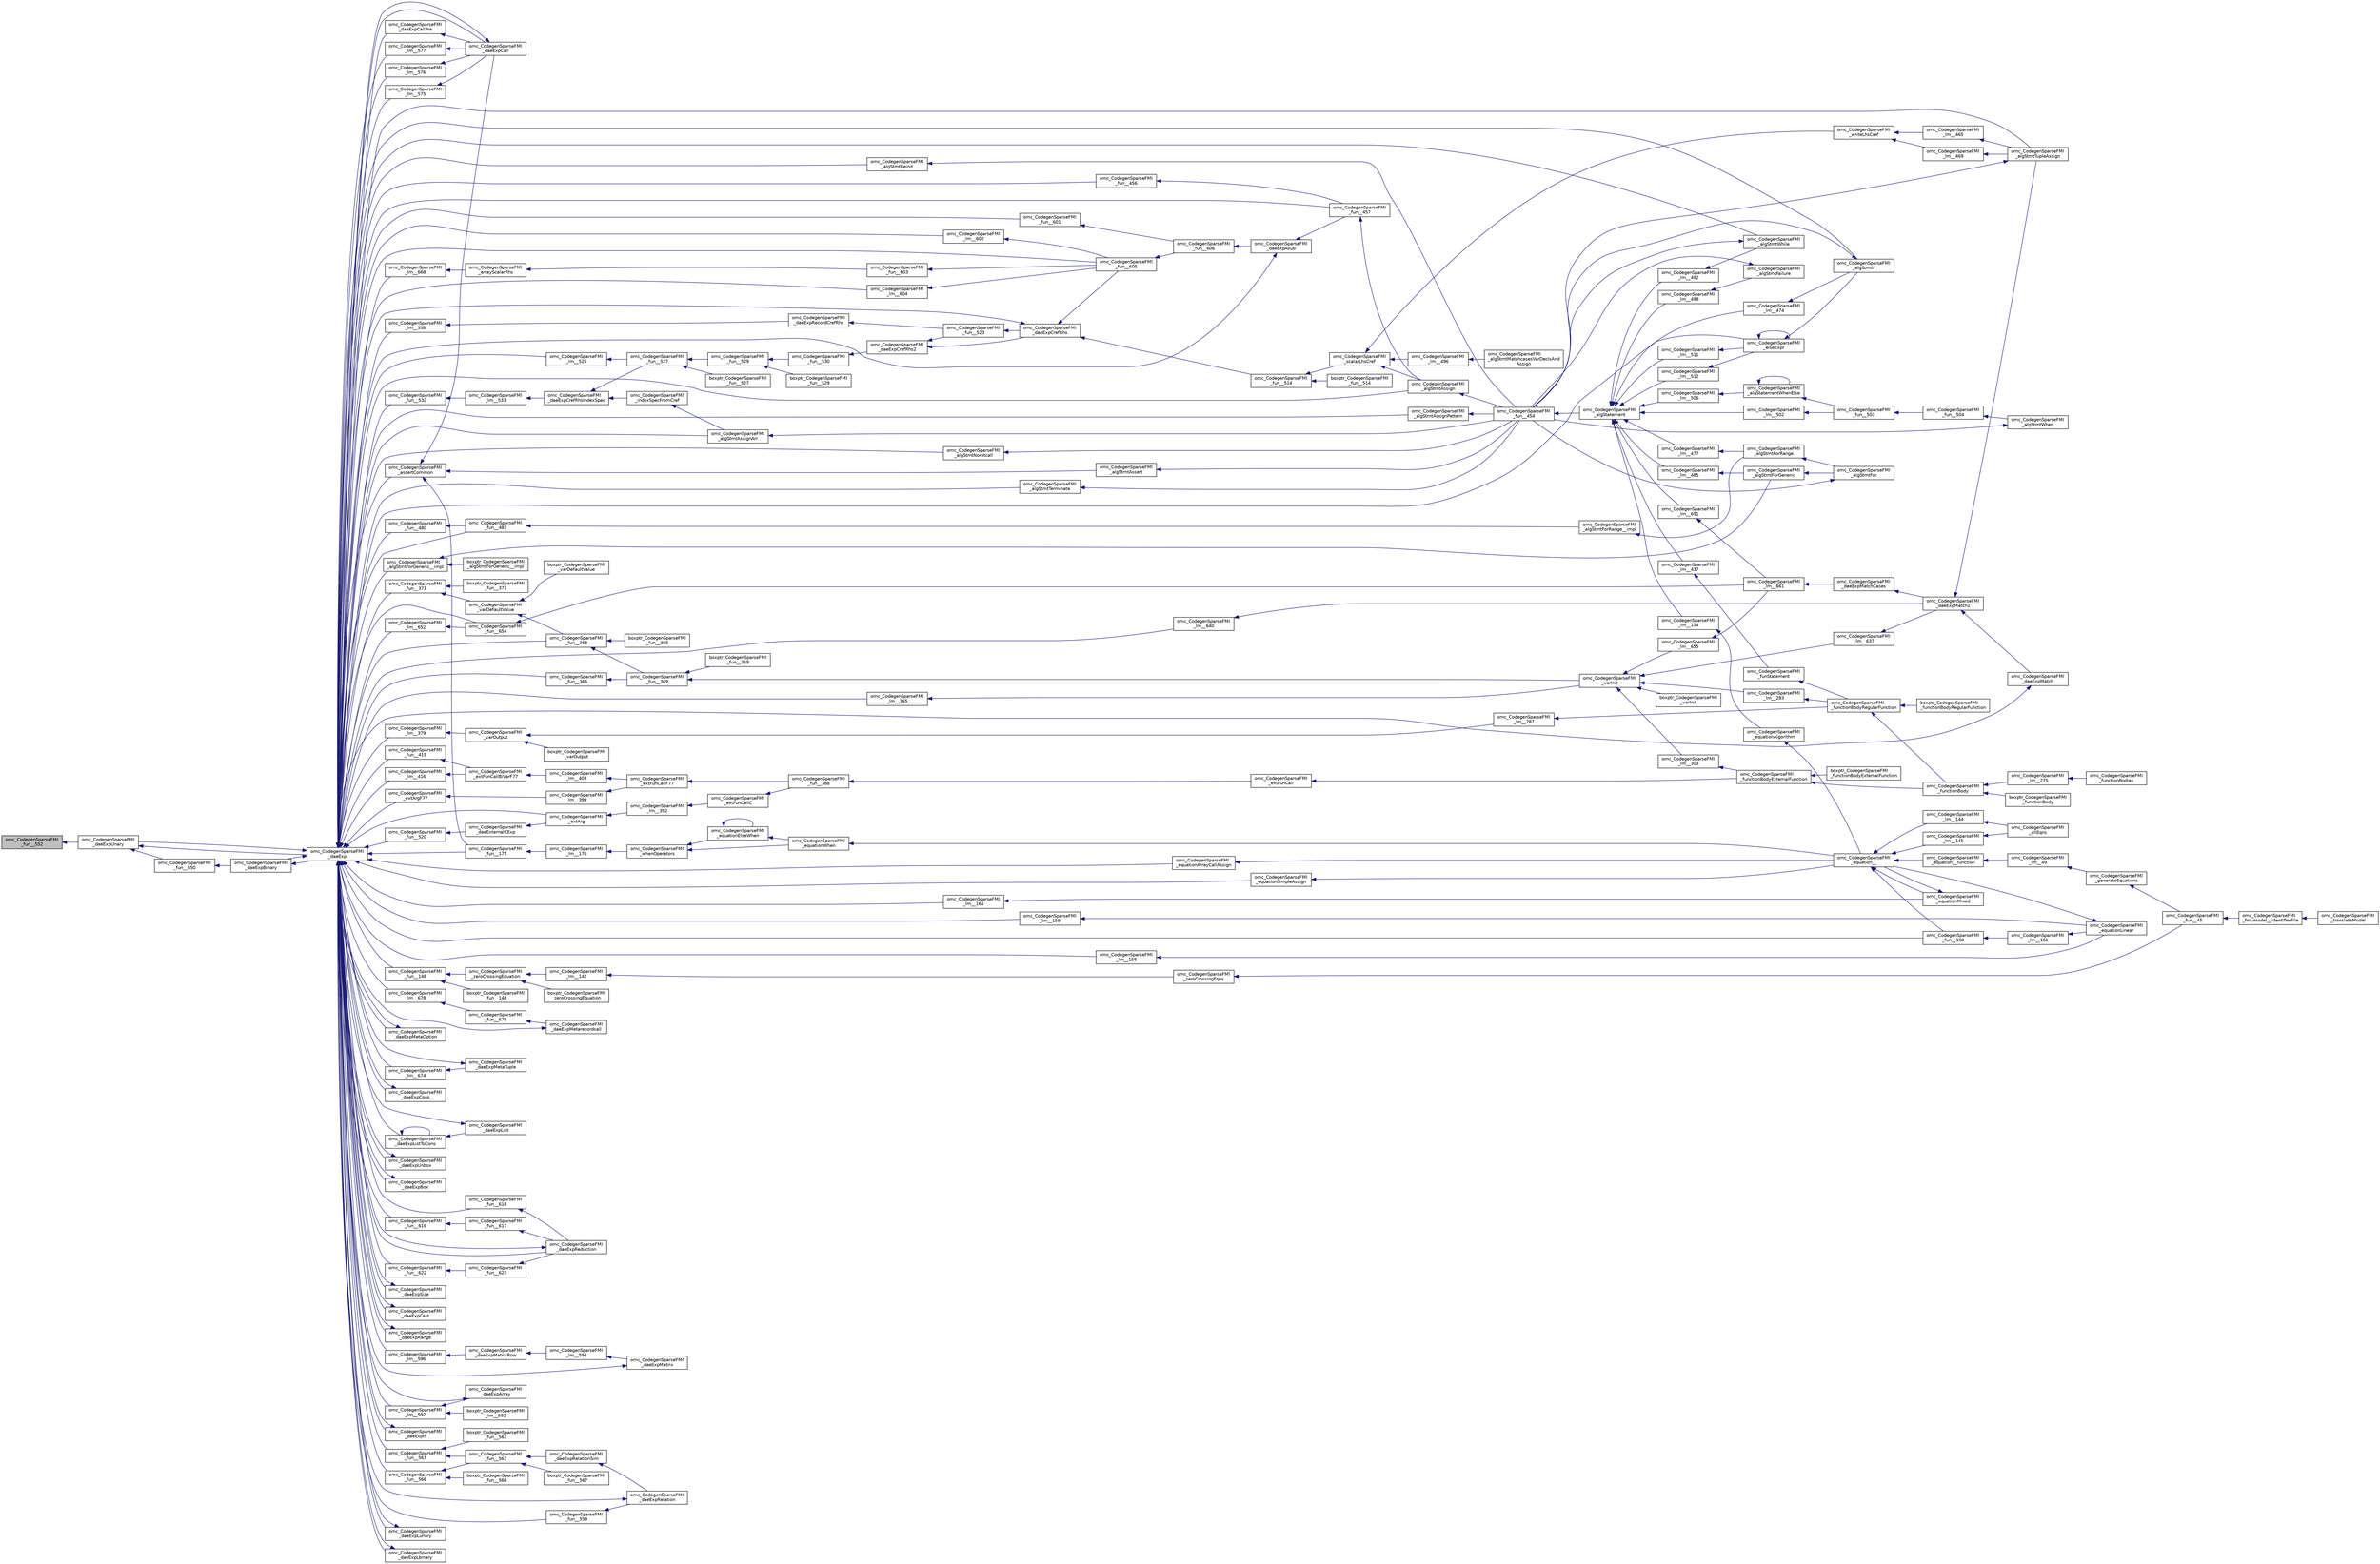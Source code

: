 digraph "omc_CodegenSparseFMI_fun__552"
{
  edge [fontname="Helvetica",fontsize="10",labelfontname="Helvetica",labelfontsize="10"];
  node [fontname="Helvetica",fontsize="10",shape=record];
  rankdir="LR";
  Node130338 [label="omc_CodegenSparseFMI\l_fun__552",height=0.2,width=0.4,color="black", fillcolor="grey75", style="filled", fontcolor="black"];
  Node130338 -> Node130339 [dir="back",color="midnightblue",fontsize="10",style="solid",fontname="Helvetica"];
  Node130339 [label="omc_CodegenSparseFMI\l_daeExpUnary",height=0.2,width=0.4,color="black", fillcolor="white", style="filled",URL="$da/d88/_codegen_sparse_f_m_i_8h.html#af745f9e4c3d9336e78492c5e0a87bfb5"];
  Node130339 -> Node130340 [dir="back",color="midnightblue",fontsize="10",style="solid",fontname="Helvetica"];
  Node130340 [label="omc_CodegenSparseFMI\l_fun__550",height=0.2,width=0.4,color="black", fillcolor="white", style="filled",URL="$d1/d2e/_codegen_sparse_f_m_i_8c.html#ac6799101bb1a54a3de54a89d7fbed728"];
  Node130340 -> Node130341 [dir="back",color="midnightblue",fontsize="10",style="solid",fontname="Helvetica"];
  Node130341 [label="omc_CodegenSparseFMI\l_daeExpBinary",height=0.2,width=0.4,color="black", fillcolor="white", style="filled",URL="$da/d88/_codegen_sparse_f_m_i_8h.html#a2cb9117735be254ba999294fd9036b86"];
  Node130341 -> Node130342 [dir="back",color="midnightblue",fontsize="10",style="solid",fontname="Helvetica"];
  Node130342 [label="omc_CodegenSparseFMI\l_daeExp",height=0.2,width=0.4,color="black", fillcolor="white", style="filled",URL="$da/d88/_codegen_sparse_f_m_i_8h.html#ab26972f772620810838d527d8554f2ac"];
  Node130342 -> Node130343 [dir="back",color="midnightblue",fontsize="10",style="solid",fontname="Helvetica"];
  Node130343 [label="omc_CodegenSparseFMI\l_assertCommon",height=0.2,width=0.4,color="black", fillcolor="white", style="filled",URL="$da/d88/_codegen_sparse_f_m_i_8h.html#affff73cc747add47129bcbacc2d38f9a"];
  Node130343 -> Node130344 [dir="back",color="midnightblue",fontsize="10",style="solid",fontname="Helvetica"];
  Node130344 [label="omc_CodegenSparseFMI\l_daeExpCall",height=0.2,width=0.4,color="black", fillcolor="white", style="filled",URL="$da/d88/_codegen_sparse_f_m_i_8h.html#a48a7b37bcd95aafb972b82321fa96aac"];
  Node130344 -> Node130342 [dir="back",color="midnightblue",fontsize="10",style="solid",fontname="Helvetica"];
  Node130343 -> Node130345 [dir="back",color="midnightblue",fontsize="10",style="solid",fontname="Helvetica"];
  Node130345 [label="omc_CodegenSparseFMI\l_algStmtAssert",height=0.2,width=0.4,color="black", fillcolor="white", style="filled",URL="$da/d88/_codegen_sparse_f_m_i_8h.html#a6b429ec5152996a5f9279a3ddf6844b0"];
  Node130345 -> Node130346 [dir="back",color="midnightblue",fontsize="10",style="solid",fontname="Helvetica"];
  Node130346 [label="omc_CodegenSparseFMI\l_fun__454",height=0.2,width=0.4,color="black", fillcolor="white", style="filled",URL="$d1/d2e/_codegen_sparse_f_m_i_8c.html#a38506d8a286cdb1703e9653cec496244"];
  Node130346 -> Node130347 [dir="back",color="midnightblue",fontsize="10",style="solid",fontname="Helvetica"];
  Node130347 [label="omc_CodegenSparseFMI\l_algStatement",height=0.2,width=0.4,color="black", fillcolor="white", style="filled",URL="$da/d88/_codegen_sparse_f_m_i_8h.html#a5d1fbf810cfb458410c3f606dd4518d6"];
  Node130347 -> Node130348 [dir="back",color="midnightblue",fontsize="10",style="solid",fontname="Helvetica"];
  Node130348 [label="omc_CodegenSparseFMI\l_lm__651",height=0.2,width=0.4,color="black", fillcolor="white", style="filled",URL="$d1/d2e/_codegen_sparse_f_m_i_8c.html#a4601ee3bb7611f920e2f9c96c21fce8e"];
  Node130348 -> Node130349 [dir="back",color="midnightblue",fontsize="10",style="solid",fontname="Helvetica"];
  Node130349 [label="omc_CodegenSparseFMI\l_lm__661",height=0.2,width=0.4,color="black", fillcolor="white", style="filled",URL="$d1/d2e/_codegen_sparse_f_m_i_8c.html#af15d08c53a5b48667e16622e16e97ec5"];
  Node130349 -> Node130350 [dir="back",color="midnightblue",fontsize="10",style="solid",fontname="Helvetica"];
  Node130350 [label="omc_CodegenSparseFMI\l_daeExpMatchCases",height=0.2,width=0.4,color="black", fillcolor="white", style="filled",URL="$da/d88/_codegen_sparse_f_m_i_8h.html#a67c72be0aaa49a7a85509e1c5ab98b41"];
  Node130350 -> Node130351 [dir="back",color="midnightblue",fontsize="10",style="solid",fontname="Helvetica"];
  Node130351 [label="omc_CodegenSparseFMI\l_daeExpMatch2",height=0.2,width=0.4,color="black", fillcolor="white", style="filled",URL="$da/d88/_codegen_sparse_f_m_i_8h.html#a3d2d85eda4fc6adaf9f0a30a7a870128"];
  Node130351 -> Node130352 [dir="back",color="midnightblue",fontsize="10",style="solid",fontname="Helvetica"];
  Node130352 [label="omc_CodegenSparseFMI\l_daeExpMatch",height=0.2,width=0.4,color="black", fillcolor="white", style="filled",URL="$da/d88/_codegen_sparse_f_m_i_8h.html#a59ba01dc770311168227b0e3a87b1e1d"];
  Node130352 -> Node130342 [dir="back",color="midnightblue",fontsize="10",style="solid",fontname="Helvetica"];
  Node130351 -> Node130353 [dir="back",color="midnightblue",fontsize="10",style="solid",fontname="Helvetica"];
  Node130353 [label="omc_CodegenSparseFMI\l_algStmtTupleAssign",height=0.2,width=0.4,color="black", fillcolor="white", style="filled",URL="$da/d88/_codegen_sparse_f_m_i_8h.html#a97aeb17841cb7160e7635ac180b44c9c"];
  Node130353 -> Node130346 [dir="back",color="midnightblue",fontsize="10",style="solid",fontname="Helvetica"];
  Node130347 -> Node130354 [dir="back",color="midnightblue",fontsize="10",style="solid",fontname="Helvetica"];
  Node130354 [label="omc_CodegenSparseFMI\l_lm__512",height=0.2,width=0.4,color="black", fillcolor="white", style="filled",URL="$d1/d2e/_codegen_sparse_f_m_i_8c.html#af95888dfe83bb5057d8fd4311bb02812"];
  Node130354 -> Node130355 [dir="back",color="midnightblue",fontsize="10",style="solid",fontname="Helvetica"];
  Node130355 [label="omc_CodegenSparseFMI\l_elseExpr",height=0.2,width=0.4,color="black", fillcolor="white", style="filled",URL="$da/d88/_codegen_sparse_f_m_i_8h.html#ae02994b817886c3b7f562e9552fec536"];
  Node130355 -> Node130355 [dir="back",color="midnightblue",fontsize="10",style="solid",fontname="Helvetica"];
  Node130355 -> Node130356 [dir="back",color="midnightblue",fontsize="10",style="solid",fontname="Helvetica"];
  Node130356 [label="omc_CodegenSparseFMI\l_algStmtIf",height=0.2,width=0.4,color="black", fillcolor="white", style="filled",URL="$da/d88/_codegen_sparse_f_m_i_8h.html#aa72b2ef57d1e5ee8a926acad88bf499d"];
  Node130356 -> Node130346 [dir="back",color="midnightblue",fontsize="10",style="solid",fontname="Helvetica"];
  Node130347 -> Node130357 [dir="back",color="midnightblue",fontsize="10",style="solid",fontname="Helvetica"];
  Node130357 [label="omc_CodegenSparseFMI\l_lm__511",height=0.2,width=0.4,color="black", fillcolor="white", style="filled",URL="$d1/d2e/_codegen_sparse_f_m_i_8c.html#ab0773a7f193a1fc208023bda15bcd13e"];
  Node130357 -> Node130355 [dir="back",color="midnightblue",fontsize="10",style="solid",fontname="Helvetica"];
  Node130347 -> Node130358 [dir="back",color="midnightblue",fontsize="10",style="solid",fontname="Helvetica"];
  Node130358 [label="omc_CodegenSparseFMI\l_lm__506",height=0.2,width=0.4,color="black", fillcolor="white", style="filled",URL="$d1/d2e/_codegen_sparse_f_m_i_8c.html#ab9c484cbc52677b6df8e8fb6df621cc0"];
  Node130358 -> Node130359 [dir="back",color="midnightblue",fontsize="10",style="solid",fontname="Helvetica"];
  Node130359 [label="omc_CodegenSparseFMI\l_algStatementWhenElse",height=0.2,width=0.4,color="black", fillcolor="white", style="filled",URL="$da/d88/_codegen_sparse_f_m_i_8h.html#a55c70c95b005ab4e4a668af539875303"];
  Node130359 -> Node130359 [dir="back",color="midnightblue",fontsize="10",style="solid",fontname="Helvetica"];
  Node130359 -> Node130360 [dir="back",color="midnightblue",fontsize="10",style="solid",fontname="Helvetica"];
  Node130360 [label="omc_CodegenSparseFMI\l_fun__503",height=0.2,width=0.4,color="black", fillcolor="white", style="filled",URL="$d1/d2e/_codegen_sparse_f_m_i_8c.html#a2f60622244298e4d41f2a4f51d7b6875"];
  Node130360 -> Node130361 [dir="back",color="midnightblue",fontsize="10",style="solid",fontname="Helvetica"];
  Node130361 [label="omc_CodegenSparseFMI\l_fun__504",height=0.2,width=0.4,color="black", fillcolor="white", style="filled",URL="$d1/d2e/_codegen_sparse_f_m_i_8c.html#a34c708458b1cf12fb6f5f8b4d739cfd1"];
  Node130361 -> Node130362 [dir="back",color="midnightblue",fontsize="10",style="solid",fontname="Helvetica"];
  Node130362 [label="omc_CodegenSparseFMI\l_algStmtWhen",height=0.2,width=0.4,color="black", fillcolor="white", style="filled",URL="$da/d88/_codegen_sparse_f_m_i_8h.html#a1045cff030f158d7beb1890107038b8d"];
  Node130362 -> Node130346 [dir="back",color="midnightblue",fontsize="10",style="solid",fontname="Helvetica"];
  Node130347 -> Node130363 [dir="back",color="midnightblue",fontsize="10",style="solid",fontname="Helvetica"];
  Node130363 [label="omc_CodegenSparseFMI\l_lm__502",height=0.2,width=0.4,color="black", fillcolor="white", style="filled",URL="$d1/d2e/_codegen_sparse_f_m_i_8c.html#a7b108abc44b96cb6c9ed48e243a90fad"];
  Node130363 -> Node130360 [dir="back",color="midnightblue",fontsize="10",style="solid",fontname="Helvetica"];
  Node130347 -> Node130364 [dir="back",color="midnightblue",fontsize="10",style="solid",fontname="Helvetica"];
  Node130364 [label="omc_CodegenSparseFMI\l_lm__498",height=0.2,width=0.4,color="black", fillcolor="white", style="filled",URL="$d1/d2e/_codegen_sparse_f_m_i_8c.html#a9a587324a76d2a404951bc9b392ed5cb"];
  Node130364 -> Node130365 [dir="back",color="midnightblue",fontsize="10",style="solid",fontname="Helvetica"];
  Node130365 [label="omc_CodegenSparseFMI\l_algStmtFailure",height=0.2,width=0.4,color="black", fillcolor="white", style="filled",URL="$da/d88/_codegen_sparse_f_m_i_8h.html#ad11b2d0a665f24fbe809721a52d58392"];
  Node130365 -> Node130346 [dir="back",color="midnightblue",fontsize="10",style="solid",fontname="Helvetica"];
  Node130347 -> Node130366 [dir="back",color="midnightblue",fontsize="10",style="solid",fontname="Helvetica"];
  Node130366 [label="omc_CodegenSparseFMI\l_lm__492",height=0.2,width=0.4,color="black", fillcolor="white", style="filled",URL="$d1/d2e/_codegen_sparse_f_m_i_8c.html#a72ef5dd5785e8cfbae898a4957299174"];
  Node130366 -> Node130367 [dir="back",color="midnightblue",fontsize="10",style="solid",fontname="Helvetica"];
  Node130367 [label="omc_CodegenSparseFMI\l_algStmtWhile",height=0.2,width=0.4,color="black", fillcolor="white", style="filled",URL="$da/d88/_codegen_sparse_f_m_i_8h.html#a737e817657aa616db460e3a97c2e3107"];
  Node130367 -> Node130346 [dir="back",color="midnightblue",fontsize="10",style="solid",fontname="Helvetica"];
  Node130347 -> Node130368 [dir="back",color="midnightblue",fontsize="10",style="solid",fontname="Helvetica"];
  Node130368 [label="omc_CodegenSparseFMI\l_lm__485",height=0.2,width=0.4,color="black", fillcolor="white", style="filled",URL="$d1/d2e/_codegen_sparse_f_m_i_8c.html#aaee69379b676eacca1ab73ffa0291eea"];
  Node130368 -> Node130369 [dir="back",color="midnightblue",fontsize="10",style="solid",fontname="Helvetica"];
  Node130369 [label="omc_CodegenSparseFMI\l_algStmtForGeneric",height=0.2,width=0.4,color="black", fillcolor="white", style="filled",URL="$da/d88/_codegen_sparse_f_m_i_8h.html#a15ee44d2afe47cb6295a4d916b0ca7a1"];
  Node130369 -> Node130370 [dir="back",color="midnightblue",fontsize="10",style="solid",fontname="Helvetica"];
  Node130370 [label="omc_CodegenSparseFMI\l_algStmtFor",height=0.2,width=0.4,color="black", fillcolor="white", style="filled",URL="$da/d88/_codegen_sparse_f_m_i_8h.html#a4a85a211bdd342c5634f687ac8530821"];
  Node130370 -> Node130346 [dir="back",color="midnightblue",fontsize="10",style="solid",fontname="Helvetica"];
  Node130347 -> Node130371 [dir="back",color="midnightblue",fontsize="10",style="solid",fontname="Helvetica"];
  Node130371 [label="omc_CodegenSparseFMI\l_lm__477",height=0.2,width=0.4,color="black", fillcolor="white", style="filled",URL="$d1/d2e/_codegen_sparse_f_m_i_8c.html#a2f9a22c9a97ca26efa4457a52c8310c9"];
  Node130371 -> Node130372 [dir="back",color="midnightblue",fontsize="10",style="solid",fontname="Helvetica"];
  Node130372 [label="omc_CodegenSparseFMI\l_algStmtForRange",height=0.2,width=0.4,color="black", fillcolor="white", style="filled",URL="$da/d88/_codegen_sparse_f_m_i_8h.html#aec1da676936e15ede37d5d7df69bd5d3"];
  Node130372 -> Node130370 [dir="back",color="midnightblue",fontsize="10",style="solid",fontname="Helvetica"];
  Node130347 -> Node130373 [dir="back",color="midnightblue",fontsize="10",style="solid",fontname="Helvetica"];
  Node130373 [label="omc_CodegenSparseFMI\l_lm__474",height=0.2,width=0.4,color="black", fillcolor="white", style="filled",URL="$d1/d2e/_codegen_sparse_f_m_i_8c.html#a39706f1a079b0966689768a75ddc77b3"];
  Node130373 -> Node130356 [dir="back",color="midnightblue",fontsize="10",style="solid",fontname="Helvetica"];
  Node130347 -> Node130374 [dir="back",color="midnightblue",fontsize="10",style="solid",fontname="Helvetica"];
  Node130374 [label="omc_CodegenSparseFMI\l_lm__437",height=0.2,width=0.4,color="black", fillcolor="white", style="filled",URL="$d1/d2e/_codegen_sparse_f_m_i_8c.html#a1bcb8bb8090787c8cfad3cc233eb2cbb"];
  Node130374 -> Node130375 [dir="back",color="midnightblue",fontsize="10",style="solid",fontname="Helvetica"];
  Node130375 [label="omc_CodegenSparseFMI\l_funStatement",height=0.2,width=0.4,color="black", fillcolor="white", style="filled",URL="$da/d88/_codegen_sparse_f_m_i_8h.html#a6011fbd6700693d91a736f67f7cd333a"];
  Node130375 -> Node130376 [dir="back",color="midnightblue",fontsize="10",style="solid",fontname="Helvetica"];
  Node130376 [label="omc_CodegenSparseFMI\l_functionBodyRegularFunction",height=0.2,width=0.4,color="black", fillcolor="white", style="filled",URL="$da/d88/_codegen_sparse_f_m_i_8h.html#a35f588d60d8560ad7c541738fc9bc5d0"];
  Node130376 -> Node130377 [dir="back",color="midnightblue",fontsize="10",style="solid",fontname="Helvetica"];
  Node130377 [label="boxptr_CodegenSparseFMI\l_functionBodyRegularFunction",height=0.2,width=0.4,color="black", fillcolor="white", style="filled",URL="$da/d88/_codegen_sparse_f_m_i_8h.html#ad0cd59d6ca1bf8ab02b015f235daadf1"];
  Node130376 -> Node130378 [dir="back",color="midnightblue",fontsize="10",style="solid",fontname="Helvetica"];
  Node130378 [label="omc_CodegenSparseFMI\l_functionBody",height=0.2,width=0.4,color="black", fillcolor="white", style="filled",URL="$da/d88/_codegen_sparse_f_m_i_8h.html#a8326dd08d50f77b343a0b1e9fdee90d6"];
  Node130378 -> Node130379 [dir="back",color="midnightblue",fontsize="10",style="solid",fontname="Helvetica"];
  Node130379 [label="boxptr_CodegenSparseFMI\l_functionBody",height=0.2,width=0.4,color="black", fillcolor="white", style="filled",URL="$da/d88/_codegen_sparse_f_m_i_8h.html#a1450c37977ff46f0a318f1740d46b3a2"];
  Node130378 -> Node130380 [dir="back",color="midnightblue",fontsize="10",style="solid",fontname="Helvetica"];
  Node130380 [label="omc_CodegenSparseFMI\l_lm__275",height=0.2,width=0.4,color="black", fillcolor="white", style="filled",URL="$d1/d2e/_codegen_sparse_f_m_i_8c.html#afa6f1fb10983410b266344362bafabb7"];
  Node130380 -> Node130381 [dir="back",color="midnightblue",fontsize="10",style="solid",fontname="Helvetica"];
  Node130381 [label="omc_CodegenSparseFMI\l_functionBodies",height=0.2,width=0.4,color="black", fillcolor="white", style="filled",URL="$da/d88/_codegen_sparse_f_m_i_8h.html#ad5d463f801d993e3be31d7c8963771af"];
  Node130347 -> Node130382 [dir="back",color="midnightblue",fontsize="10",style="solid",fontname="Helvetica"];
  Node130382 [label="omc_CodegenSparseFMI\l_lm__154",height=0.2,width=0.4,color="black", fillcolor="white", style="filled",URL="$d1/d2e/_codegen_sparse_f_m_i_8c.html#a1572fc969206bf7560bccaad1883519a"];
  Node130382 -> Node130383 [dir="back",color="midnightblue",fontsize="10",style="solid",fontname="Helvetica"];
  Node130383 [label="omc_CodegenSparseFMI\l_equationAlgorithm",height=0.2,width=0.4,color="black", fillcolor="white", style="filled",URL="$da/d88/_codegen_sparse_f_m_i_8h.html#adc1144a1e01b13d32f1cd272edef769f"];
  Node130383 -> Node130384 [dir="back",color="midnightblue",fontsize="10",style="solid",fontname="Helvetica"];
  Node130384 [label="omc_CodegenSparseFMI\l_equation__",height=0.2,width=0.4,color="black", fillcolor="white", style="filled",URL="$da/d88/_codegen_sparse_f_m_i_8h.html#a99f4c0cb745d02faf3615bcda104a18a"];
  Node130384 -> Node130385 [dir="back",color="midnightblue",fontsize="10",style="solid",fontname="Helvetica"];
  Node130385 [label="omc_CodegenSparseFMI\l_equationMixed",height=0.2,width=0.4,color="black", fillcolor="white", style="filled",URL="$da/d88/_codegen_sparse_f_m_i_8h.html#ac29f9768bd0d77a3e1e85ee8d33113f2"];
  Node130385 -> Node130384 [dir="back",color="midnightblue",fontsize="10",style="solid",fontname="Helvetica"];
  Node130384 -> Node130386 [dir="back",color="midnightblue",fontsize="10",style="solid",fontname="Helvetica"];
  Node130386 [label="omc_CodegenSparseFMI\l_fun__160",height=0.2,width=0.4,color="black", fillcolor="white", style="filled",URL="$d1/d2e/_codegen_sparse_f_m_i_8c.html#ae706b7e1daac9ecce083bb0f153c4537"];
  Node130386 -> Node130387 [dir="back",color="midnightblue",fontsize="10",style="solid",fontname="Helvetica"];
  Node130387 [label="omc_CodegenSparseFMI\l_lm__161",height=0.2,width=0.4,color="black", fillcolor="white", style="filled",URL="$d1/d2e/_codegen_sparse_f_m_i_8c.html#afef10b15667b5fa348e2e5474100a059"];
  Node130387 -> Node130388 [dir="back",color="midnightblue",fontsize="10",style="solid",fontname="Helvetica"];
  Node130388 [label="omc_CodegenSparseFMI\l_equationLinear",height=0.2,width=0.4,color="black", fillcolor="white", style="filled",URL="$da/d88/_codegen_sparse_f_m_i_8h.html#ae8ae758cee8e51f80c69f273ea2dead4"];
  Node130388 -> Node130384 [dir="back",color="midnightblue",fontsize="10",style="solid",fontname="Helvetica"];
  Node130384 -> Node130389 [dir="back",color="midnightblue",fontsize="10",style="solid",fontname="Helvetica"];
  Node130389 [label="omc_CodegenSparseFMI\l_lm__145",height=0.2,width=0.4,color="black", fillcolor="white", style="filled",URL="$d1/d2e/_codegen_sparse_f_m_i_8c.html#a482b9fe4a2cf1170ba37c04cbeeba56b"];
  Node130389 -> Node130390 [dir="back",color="midnightblue",fontsize="10",style="solid",fontname="Helvetica"];
  Node130390 [label="omc_CodegenSparseFMI\l_allEqns",height=0.2,width=0.4,color="black", fillcolor="white", style="filled",URL="$da/d88/_codegen_sparse_f_m_i_8h.html#a94fa0652e8d98e8869394cc988af391b"];
  Node130384 -> Node130391 [dir="back",color="midnightblue",fontsize="10",style="solid",fontname="Helvetica"];
  Node130391 [label="omc_CodegenSparseFMI\l_lm__144",height=0.2,width=0.4,color="black", fillcolor="white", style="filled",URL="$d1/d2e/_codegen_sparse_f_m_i_8c.html#a53bc84287c3730b73c523380ca378dcf"];
  Node130391 -> Node130390 [dir="back",color="midnightblue",fontsize="10",style="solid",fontname="Helvetica"];
  Node130384 -> Node130392 [dir="back",color="midnightblue",fontsize="10",style="solid",fontname="Helvetica"];
  Node130392 [label="omc_CodegenSparseFMI\l_equation__function",height=0.2,width=0.4,color="black", fillcolor="white", style="filled",URL="$da/d88/_codegen_sparse_f_m_i_8h.html#a3b6d78478d2920ade27380933feef664"];
  Node130392 -> Node130393 [dir="back",color="midnightblue",fontsize="10",style="solid",fontname="Helvetica"];
  Node130393 [label="omc_CodegenSparseFMI\l_lm__49",height=0.2,width=0.4,color="black", fillcolor="white", style="filled",URL="$d1/d2e/_codegen_sparse_f_m_i_8c.html#afd950130e5951ce5d9b078504b8e5445"];
  Node130393 -> Node130394 [dir="back",color="midnightblue",fontsize="10",style="solid",fontname="Helvetica"];
  Node130394 [label="omc_CodegenSparseFMI\l_generateEquations",height=0.2,width=0.4,color="black", fillcolor="white", style="filled",URL="$da/d88/_codegen_sparse_f_m_i_8h.html#a944e50c37aa93fa6e9c540a7d9a7f671"];
  Node130394 -> Node130395 [dir="back",color="midnightblue",fontsize="10",style="solid",fontname="Helvetica"];
  Node130395 [label="omc_CodegenSparseFMI\l_fun__45",height=0.2,width=0.4,color="black", fillcolor="white", style="filled",URL="$d1/d2e/_codegen_sparse_f_m_i_8c.html#a33c397eee4567dbaf5269d88f9ea50f2"];
  Node130395 -> Node130396 [dir="back",color="midnightblue",fontsize="10",style="solid",fontname="Helvetica"];
  Node130396 [label="omc_CodegenSparseFMI\l_fmumodel__identifierFile",height=0.2,width=0.4,color="black", fillcolor="white", style="filled",URL="$da/d88/_codegen_sparse_f_m_i_8h.html#a0d704247081fbb1f268bdd5ae5d7f3f3"];
  Node130396 -> Node130397 [dir="back",color="midnightblue",fontsize="10",style="solid",fontname="Helvetica"];
  Node130397 [label="omc_CodegenSparseFMI\l_translateModel",height=0.2,width=0.4,color="black", fillcolor="white", style="filled",URL="$da/d88/_codegen_sparse_f_m_i_8h.html#a6e115544fcae7968ab9fa00a0ea17b1d"];
  Node130343 -> Node130398 [dir="back",color="midnightblue",fontsize="10",style="solid",fontname="Helvetica"];
  Node130398 [label="omc_CodegenSparseFMI\l_fun__175",height=0.2,width=0.4,color="black", fillcolor="white", style="filled",URL="$d1/d2e/_codegen_sparse_f_m_i_8c.html#ae71d3dbce84027f4da25d630128e9f06"];
  Node130398 -> Node130399 [dir="back",color="midnightblue",fontsize="10",style="solid",fontname="Helvetica"];
  Node130399 [label="omc_CodegenSparseFMI\l_lm__176",height=0.2,width=0.4,color="black", fillcolor="white", style="filled",URL="$d1/d2e/_codegen_sparse_f_m_i_8c.html#a3aab67e796da3718ac21ae4e0b10522b"];
  Node130399 -> Node130400 [dir="back",color="midnightblue",fontsize="10",style="solid",fontname="Helvetica"];
  Node130400 [label="omc_CodegenSparseFMI\l_whenOperators",height=0.2,width=0.4,color="black", fillcolor="white", style="filled",URL="$da/d88/_codegen_sparse_f_m_i_8h.html#aaa56a6cbe937c9e43604fbefcddc43d4"];
  Node130400 -> Node130401 [dir="back",color="midnightblue",fontsize="10",style="solid",fontname="Helvetica"];
  Node130401 [label="omc_CodegenSparseFMI\l_equationElseWhen",height=0.2,width=0.4,color="black", fillcolor="white", style="filled",URL="$da/d88/_codegen_sparse_f_m_i_8h.html#a9252f94be6a8d4db5d542a2a30867d21"];
  Node130401 -> Node130401 [dir="back",color="midnightblue",fontsize="10",style="solid",fontname="Helvetica"];
  Node130401 -> Node130402 [dir="back",color="midnightblue",fontsize="10",style="solid",fontname="Helvetica"];
  Node130402 [label="omc_CodegenSparseFMI\l_equationWhen",height=0.2,width=0.4,color="black", fillcolor="white", style="filled",URL="$da/d88/_codegen_sparse_f_m_i_8h.html#a182b50d619540de019adbeb9053f85d2"];
  Node130402 -> Node130384 [dir="back",color="midnightblue",fontsize="10",style="solid",fontname="Helvetica"];
  Node130400 -> Node130402 [dir="back",color="midnightblue",fontsize="10",style="solid",fontname="Helvetica"];
  Node130342 -> Node130403 [dir="back",color="midnightblue",fontsize="10",style="solid",fontname="Helvetica"];
  Node130403 [label="omc_CodegenSparseFMI\l_algStmtAssignPattern",height=0.2,width=0.4,color="black", fillcolor="white", style="filled",URL="$da/d88/_codegen_sparse_f_m_i_8h.html#aa769cf6a279946c8484ba60efafa1bc7"];
  Node130403 -> Node130346 [dir="back",color="midnightblue",fontsize="10",style="solid",fontname="Helvetica"];
  Node130342 -> Node130404 [dir="back",color="midnightblue",fontsize="10",style="solid",fontname="Helvetica"];
  Node130404 [label="omc_CodegenSparseFMI\l_lm__678",height=0.2,width=0.4,color="black", fillcolor="white", style="filled",URL="$d1/d2e/_codegen_sparse_f_m_i_8c.html#a128c47290974b3ffbcea043e82979943"];
  Node130404 -> Node130405 [dir="back",color="midnightblue",fontsize="10",style="solid",fontname="Helvetica"];
  Node130405 [label="omc_CodegenSparseFMI\l_fun__679",height=0.2,width=0.4,color="black", fillcolor="white", style="filled",URL="$d1/d2e/_codegen_sparse_f_m_i_8c.html#a2365ba198f39b872daa06cc5d23c6252"];
  Node130405 -> Node130406 [dir="back",color="midnightblue",fontsize="10",style="solid",fontname="Helvetica"];
  Node130406 [label="omc_CodegenSparseFMI\l_daeExpMetarecordcall",height=0.2,width=0.4,color="black", fillcolor="white", style="filled",URL="$da/d88/_codegen_sparse_f_m_i_8h.html#af4d3cdaeb7380d8a65146e12030c5c0e"];
  Node130406 -> Node130342 [dir="back",color="midnightblue",fontsize="10",style="solid",fontname="Helvetica"];
  Node130342 -> Node130407 [dir="back",color="midnightblue",fontsize="10",style="solid",fontname="Helvetica"];
  Node130407 [label="omc_CodegenSparseFMI\l_daeExpMetaOption",height=0.2,width=0.4,color="black", fillcolor="white", style="filled",URL="$da/d88/_codegen_sparse_f_m_i_8h.html#ae536b39241762561555271004c37440e"];
  Node130407 -> Node130342 [dir="back",color="midnightblue",fontsize="10",style="solid",fontname="Helvetica"];
  Node130342 -> Node130408 [dir="back",color="midnightblue",fontsize="10",style="solid",fontname="Helvetica"];
  Node130408 [label="omc_CodegenSparseFMI\l_lm__674",height=0.2,width=0.4,color="black", fillcolor="white", style="filled",URL="$d1/d2e/_codegen_sparse_f_m_i_8c.html#ad52f1b672015908228e495a9b9ff40ca"];
  Node130408 -> Node130409 [dir="back",color="midnightblue",fontsize="10",style="solid",fontname="Helvetica"];
  Node130409 [label="omc_CodegenSparseFMI\l_daeExpMetaTuple",height=0.2,width=0.4,color="black", fillcolor="white", style="filled",URL="$da/d88/_codegen_sparse_f_m_i_8h.html#a37dab4d4c7bc7fd838505c060a8b9049"];
  Node130409 -> Node130342 [dir="back",color="midnightblue",fontsize="10",style="solid",fontname="Helvetica"];
  Node130342 -> Node130410 [dir="back",color="midnightblue",fontsize="10",style="solid",fontname="Helvetica"];
  Node130410 [label="omc_CodegenSparseFMI\l_daeExpCons",height=0.2,width=0.4,color="black", fillcolor="white", style="filled",URL="$da/d88/_codegen_sparse_f_m_i_8h.html#ab881b9f7dbddb69fe91bb74c9c5c54c1"];
  Node130410 -> Node130342 [dir="back",color="midnightblue",fontsize="10",style="solid",fontname="Helvetica"];
  Node130342 -> Node130411 [dir="back",color="midnightblue",fontsize="10",style="solid",fontname="Helvetica"];
  Node130411 [label="omc_CodegenSparseFMI\l_daeExpListToCons",height=0.2,width=0.4,color="black", fillcolor="white", style="filled",URL="$da/d88/_codegen_sparse_f_m_i_8h.html#a1d1ae6cb82e69292e58b8c65e002ea55"];
  Node130411 -> Node130411 [dir="back",color="midnightblue",fontsize="10",style="solid",fontname="Helvetica"];
  Node130411 -> Node130412 [dir="back",color="midnightblue",fontsize="10",style="solid",fontname="Helvetica"];
  Node130412 [label="omc_CodegenSparseFMI\l_daeExpList",height=0.2,width=0.4,color="black", fillcolor="white", style="filled",URL="$da/d88/_codegen_sparse_f_m_i_8h.html#a2f666b582c610d5c8b23988ecba9664b"];
  Node130412 -> Node130342 [dir="back",color="midnightblue",fontsize="10",style="solid",fontname="Helvetica"];
  Node130342 -> Node130413 [dir="back",color="midnightblue",fontsize="10",style="solid",fontname="Helvetica"];
  Node130413 [label="omc_CodegenSparseFMI\l_lm__668",height=0.2,width=0.4,color="black", fillcolor="white", style="filled",URL="$d1/d2e/_codegen_sparse_f_m_i_8c.html#a76351725b41da0af498aadf54b92c275"];
  Node130413 -> Node130414 [dir="back",color="midnightblue",fontsize="10",style="solid",fontname="Helvetica"];
  Node130414 [label="omc_CodegenSparseFMI\l_arrayScalarRhs",height=0.2,width=0.4,color="black", fillcolor="white", style="filled",URL="$da/d88/_codegen_sparse_f_m_i_8h.html#ab4de96fd8fb5647ef325ca122a4753f3"];
  Node130414 -> Node130415 [dir="back",color="midnightblue",fontsize="10",style="solid",fontname="Helvetica"];
  Node130415 [label="omc_CodegenSparseFMI\l_fun__603",height=0.2,width=0.4,color="black", fillcolor="white", style="filled",URL="$d1/d2e/_codegen_sparse_f_m_i_8c.html#adbd2857da6df0e479b3bd77c5b7a8f7d"];
  Node130415 -> Node130416 [dir="back",color="midnightblue",fontsize="10",style="solid",fontname="Helvetica"];
  Node130416 [label="omc_CodegenSparseFMI\l_fun__605",height=0.2,width=0.4,color="black", fillcolor="white", style="filled",URL="$d1/d2e/_codegen_sparse_f_m_i_8c.html#a9bd0f333ed74be93d8bd6468cde56736"];
  Node130416 -> Node130417 [dir="back",color="midnightblue",fontsize="10",style="solid",fontname="Helvetica"];
  Node130417 [label="omc_CodegenSparseFMI\l_fun__606",height=0.2,width=0.4,color="black", fillcolor="white", style="filled",URL="$d1/d2e/_codegen_sparse_f_m_i_8c.html#a57e7ee8cc6cf0e5de142a92a92caf6d0"];
  Node130417 -> Node130418 [dir="back",color="midnightblue",fontsize="10",style="solid",fontname="Helvetica"];
  Node130418 [label="omc_CodegenSparseFMI\l_daeExpAsub",height=0.2,width=0.4,color="black", fillcolor="white", style="filled",URL="$da/d88/_codegen_sparse_f_m_i_8h.html#ab042430b0f630bd548c9122206a41a76"];
  Node130418 -> Node130342 [dir="back",color="midnightblue",fontsize="10",style="solid",fontname="Helvetica"];
  Node130418 -> Node130419 [dir="back",color="midnightblue",fontsize="10",style="solid",fontname="Helvetica"];
  Node130419 [label="omc_CodegenSparseFMI\l_fun__457",height=0.2,width=0.4,color="black", fillcolor="white", style="filled",URL="$d1/d2e/_codegen_sparse_f_m_i_8c.html#a9a66843f2c8f85ed8a0e89829eadf41b"];
  Node130419 -> Node130420 [dir="back",color="midnightblue",fontsize="10",style="solid",fontname="Helvetica"];
  Node130420 [label="omc_CodegenSparseFMI\l_algStmtAssign",height=0.2,width=0.4,color="black", fillcolor="white", style="filled",URL="$da/d88/_codegen_sparse_f_m_i_8h.html#a1c3cbb22c2453d6b93e5a19e87126639"];
  Node130420 -> Node130346 [dir="back",color="midnightblue",fontsize="10",style="solid",fontname="Helvetica"];
  Node130342 -> Node130421 [dir="back",color="midnightblue",fontsize="10",style="solid",fontname="Helvetica"];
  Node130421 [label="omc_CodegenSparseFMI\l_daeExpUnbox",height=0.2,width=0.4,color="black", fillcolor="white", style="filled",URL="$da/d88/_codegen_sparse_f_m_i_8h.html#ad8a93ec5bfec6454d268e95a82bf96b8"];
  Node130421 -> Node130342 [dir="back",color="midnightblue",fontsize="10",style="solid",fontname="Helvetica"];
  Node130342 -> Node130422 [dir="back",color="midnightblue",fontsize="10",style="solid",fontname="Helvetica"];
  Node130422 [label="omc_CodegenSparseFMI\l_daeExpBox",height=0.2,width=0.4,color="black", fillcolor="white", style="filled",URL="$da/d88/_codegen_sparse_f_m_i_8h.html#a39dc1615a535b01d20db9b87fc607d3c"];
  Node130422 -> Node130342 [dir="back",color="midnightblue",fontsize="10",style="solid",fontname="Helvetica"];
  Node130342 -> Node130423 [dir="back",color="midnightblue",fontsize="10",style="solid",fontname="Helvetica"];
  Node130423 [label="omc_CodegenSparseFMI\l_fun__654",height=0.2,width=0.4,color="black", fillcolor="white", style="filled",URL="$d1/d2e/_codegen_sparse_f_m_i_8c.html#a779418d021f2bf6e5e05257271d6512f"];
  Node130423 -> Node130349 [dir="back",color="midnightblue",fontsize="10",style="solid",fontname="Helvetica"];
  Node130342 -> Node130424 [dir="back",color="midnightblue",fontsize="10",style="solid",fontname="Helvetica"];
  Node130424 [label="omc_CodegenSparseFMI\l_lm__652",height=0.2,width=0.4,color="black", fillcolor="white", style="filled",URL="$d1/d2e/_codegen_sparse_f_m_i_8c.html#afb77daba20dc13d99f8916228d277ad2"];
  Node130424 -> Node130423 [dir="back",color="midnightblue",fontsize="10",style="solid",fontname="Helvetica"];
  Node130342 -> Node130425 [dir="back",color="midnightblue",fontsize="10",style="solid",fontname="Helvetica"];
  Node130425 [label="omc_CodegenSparseFMI\l_lm__640",height=0.2,width=0.4,color="black", fillcolor="white", style="filled",URL="$d1/d2e/_codegen_sparse_f_m_i_8c.html#ab7ae5141c274871c57b0fb912e7ddaf7"];
  Node130425 -> Node130351 [dir="back",color="midnightblue",fontsize="10",style="solid",fontname="Helvetica"];
  Node130342 -> Node130426 [dir="back",color="midnightblue",fontsize="10",style="solid",fontname="Helvetica"];
  Node130426 [label="omc_CodegenSparseFMI\l_daeExpReduction",height=0.2,width=0.4,color="black", fillcolor="white", style="filled",URL="$da/d88/_codegen_sparse_f_m_i_8h.html#a215e1cfa638090eb2c87b8d31be99cf0"];
  Node130426 -> Node130342 [dir="back",color="midnightblue",fontsize="10",style="solid",fontname="Helvetica"];
  Node130342 -> Node130427 [dir="back",color="midnightblue",fontsize="10",style="solid",fontname="Helvetica"];
  Node130427 [label="omc_CodegenSparseFMI\l_fun__622",height=0.2,width=0.4,color="black", fillcolor="white", style="filled",URL="$d1/d2e/_codegen_sparse_f_m_i_8c.html#ae5c95b0ba06e68ed18a5d60da4cda046"];
  Node130427 -> Node130428 [dir="back",color="midnightblue",fontsize="10",style="solid",fontname="Helvetica"];
  Node130428 [label="omc_CodegenSparseFMI\l_fun__623",height=0.2,width=0.4,color="black", fillcolor="white", style="filled",URL="$d1/d2e/_codegen_sparse_f_m_i_8c.html#ad252a6b0c4628a8f587fbfdf6b702226"];
  Node130428 -> Node130426 [dir="back",color="midnightblue",fontsize="10",style="solid",fontname="Helvetica"];
  Node130342 -> Node130429 [dir="back",color="midnightblue",fontsize="10",style="solid",fontname="Helvetica"];
  Node130429 [label="omc_CodegenSparseFMI\l_fun__618",height=0.2,width=0.4,color="black", fillcolor="white", style="filled",URL="$d1/d2e/_codegen_sparse_f_m_i_8c.html#a6b9efcf5bb1e83e9d6d64821e5b15530"];
  Node130429 -> Node130426 [dir="back",color="midnightblue",fontsize="10",style="solid",fontname="Helvetica"];
  Node130342 -> Node130430 [dir="back",color="midnightblue",fontsize="10",style="solid",fontname="Helvetica"];
  Node130430 [label="omc_CodegenSparseFMI\l_fun__616",height=0.2,width=0.4,color="black", fillcolor="white", style="filled",URL="$d1/d2e/_codegen_sparse_f_m_i_8c.html#a635859e8c511453505953fab612853b3"];
  Node130430 -> Node130431 [dir="back",color="midnightblue",fontsize="10",style="solid",fontname="Helvetica"];
  Node130431 [label="omc_CodegenSparseFMI\l_fun__617",height=0.2,width=0.4,color="black", fillcolor="white", style="filled",URL="$d1/d2e/_codegen_sparse_f_m_i_8c.html#aa08069808fe588458678d9549eb3b245"];
  Node130431 -> Node130426 [dir="back",color="midnightblue",fontsize="10",style="solid",fontname="Helvetica"];
  Node130342 -> Node130432 [dir="back",color="midnightblue",fontsize="10",style="solid",fontname="Helvetica"];
  Node130432 [label="omc_CodegenSparseFMI\l_daeExpSize",height=0.2,width=0.4,color="black", fillcolor="white", style="filled",URL="$da/d88/_codegen_sparse_f_m_i_8h.html#a65806134dc2b86c56ad13bd542641799"];
  Node130432 -> Node130342 [dir="back",color="midnightblue",fontsize="10",style="solid",fontname="Helvetica"];
  Node130342 -> Node130433 [dir="back",color="midnightblue",fontsize="10",style="solid",fontname="Helvetica"];
  Node130433 [label="omc_CodegenSparseFMI\l_daeExpCallPre",height=0.2,width=0.4,color="black", fillcolor="white", style="filled",URL="$da/d88/_codegen_sparse_f_m_i_8h.html#a14fa316eb180ca150badd71a2b426953"];
  Node130433 -> Node130344 [dir="back",color="midnightblue",fontsize="10",style="solid",fontname="Helvetica"];
  Node130342 -> Node130416 [dir="back",color="midnightblue",fontsize="10",style="solid",fontname="Helvetica"];
  Node130342 -> Node130434 [dir="back",color="midnightblue",fontsize="10",style="solid",fontname="Helvetica"];
  Node130434 [label="omc_CodegenSparseFMI\l_lm__604",height=0.2,width=0.4,color="black", fillcolor="white", style="filled",URL="$d1/d2e/_codegen_sparse_f_m_i_8c.html#a1ea19ba89eb6b92706330d280b4a28c4"];
  Node130434 -> Node130416 [dir="back",color="midnightblue",fontsize="10",style="solid",fontname="Helvetica"];
  Node130342 -> Node130435 [dir="back",color="midnightblue",fontsize="10",style="solid",fontname="Helvetica"];
  Node130435 [label="omc_CodegenSparseFMI\l_lm__602",height=0.2,width=0.4,color="black", fillcolor="white", style="filled",URL="$d1/d2e/_codegen_sparse_f_m_i_8c.html#a033ed9fe3cb36fea59e62007c6a4d090"];
  Node130435 -> Node130416 [dir="back",color="midnightblue",fontsize="10",style="solid",fontname="Helvetica"];
  Node130342 -> Node130436 [dir="back",color="midnightblue",fontsize="10",style="solid",fontname="Helvetica"];
  Node130436 [label="omc_CodegenSparseFMI\l_fun__601",height=0.2,width=0.4,color="black", fillcolor="white", style="filled",URL="$d1/d2e/_codegen_sparse_f_m_i_8c.html#a7e7064f5d085e776607bd7e91ba97557"];
  Node130436 -> Node130417 [dir="back",color="midnightblue",fontsize="10",style="solid",fontname="Helvetica"];
  Node130342 -> Node130437 [dir="back",color="midnightblue",fontsize="10",style="solid",fontname="Helvetica"];
  Node130437 [label="omc_CodegenSparseFMI\l_daeExpCast",height=0.2,width=0.4,color="black", fillcolor="white", style="filled",URL="$da/d88/_codegen_sparse_f_m_i_8h.html#a4925df985f63c7b864fc53ff465f925e"];
  Node130437 -> Node130342 [dir="back",color="midnightblue",fontsize="10",style="solid",fontname="Helvetica"];
  Node130342 -> Node130438 [dir="back",color="midnightblue",fontsize="10",style="solid",fontname="Helvetica"];
  Node130438 [label="omc_CodegenSparseFMI\l_daeExpRange",height=0.2,width=0.4,color="black", fillcolor="white", style="filled",URL="$da/d88/_codegen_sparse_f_m_i_8h.html#ab06fb091af14bb2ea0472c05fb26c075"];
  Node130438 -> Node130342 [dir="back",color="midnightblue",fontsize="10",style="solid",fontname="Helvetica"];
  Node130342 -> Node130439 [dir="back",color="midnightblue",fontsize="10",style="solid",fontname="Helvetica"];
  Node130439 [label="omc_CodegenSparseFMI\l_lm__596",height=0.2,width=0.4,color="black", fillcolor="white", style="filled",URL="$d1/d2e/_codegen_sparse_f_m_i_8c.html#a14d5df57654fa55b92d5aff9036ec0ab"];
  Node130439 -> Node130440 [dir="back",color="midnightblue",fontsize="10",style="solid",fontname="Helvetica"];
  Node130440 [label="omc_CodegenSparseFMI\l_daeExpMatrixRow",height=0.2,width=0.4,color="black", fillcolor="white", style="filled",URL="$da/d88/_codegen_sparse_f_m_i_8h.html#aaa8e0e4a311cbf73da7a14c47f4570ac"];
  Node130440 -> Node130441 [dir="back",color="midnightblue",fontsize="10",style="solid",fontname="Helvetica"];
  Node130441 [label="omc_CodegenSparseFMI\l_lm__594",height=0.2,width=0.4,color="black", fillcolor="white", style="filled",URL="$d1/d2e/_codegen_sparse_f_m_i_8c.html#a6851ce9fae595fa7b523b79ce247f9ea"];
  Node130441 -> Node130442 [dir="back",color="midnightblue",fontsize="10",style="solid",fontname="Helvetica"];
  Node130442 [label="omc_CodegenSparseFMI\l_daeExpMatrix",height=0.2,width=0.4,color="black", fillcolor="white", style="filled",URL="$da/d88/_codegen_sparse_f_m_i_8h.html#a6f74e3aeec53ec03a5f219a12576dca4"];
  Node130442 -> Node130342 [dir="back",color="midnightblue",fontsize="10",style="solid",fontname="Helvetica"];
  Node130342 -> Node130443 [dir="back",color="midnightblue",fontsize="10",style="solid",fontname="Helvetica"];
  Node130443 [label="omc_CodegenSparseFMI\l_lm__592",height=0.2,width=0.4,color="black", fillcolor="white", style="filled",URL="$d1/d2e/_codegen_sparse_f_m_i_8c.html#a2e9ed496758b97468e8f6941914f675c"];
  Node130443 -> Node130444 [dir="back",color="midnightblue",fontsize="10",style="solid",fontname="Helvetica"];
  Node130444 [label="omc_CodegenSparseFMI\l_daeExpArray",height=0.2,width=0.4,color="black", fillcolor="white", style="filled",URL="$da/d88/_codegen_sparse_f_m_i_8h.html#a88f664ab98fd5d6d05ad0e1958fa159f"];
  Node130444 -> Node130342 [dir="back",color="midnightblue",fontsize="10",style="solid",fontname="Helvetica"];
  Node130443 -> Node130445 [dir="back",color="midnightblue",fontsize="10",style="solid",fontname="Helvetica"];
  Node130445 [label="boxptr_CodegenSparseFMI\l_lm__592",height=0.2,width=0.4,color="black", fillcolor="white", style="filled",URL="$d1/d2e/_codegen_sparse_f_m_i_8c.html#a14367956a97e5e5449a9ee418310e77f"];
  Node130342 -> Node130344 [dir="back",color="midnightblue",fontsize="10",style="solid",fontname="Helvetica"];
  Node130342 -> Node130446 [dir="back",color="midnightblue",fontsize="10",style="solid",fontname="Helvetica"];
  Node130446 [label="omc_CodegenSparseFMI\l_lm__577",height=0.2,width=0.4,color="black", fillcolor="white", style="filled",URL="$d1/d2e/_codegen_sparse_f_m_i_8c.html#aa4835158f163790c1f9e865fa1b20423"];
  Node130446 -> Node130344 [dir="back",color="midnightblue",fontsize="10",style="solid",fontname="Helvetica"];
  Node130342 -> Node130447 [dir="back",color="midnightblue",fontsize="10",style="solid",fontname="Helvetica"];
  Node130447 [label="omc_CodegenSparseFMI\l_lm__576",height=0.2,width=0.4,color="black", fillcolor="white", style="filled",URL="$d1/d2e/_codegen_sparse_f_m_i_8c.html#a40ec6104238226b95ab6a66b9cfeebaf"];
  Node130447 -> Node130344 [dir="back",color="midnightblue",fontsize="10",style="solid",fontname="Helvetica"];
  Node130342 -> Node130448 [dir="back",color="midnightblue",fontsize="10",style="solid",fontname="Helvetica"];
  Node130448 [label="omc_CodegenSparseFMI\l_lm__575",height=0.2,width=0.4,color="black", fillcolor="white", style="filled",URL="$d1/d2e/_codegen_sparse_f_m_i_8c.html#a88ecf3a6232cff443bc5d54993d50fc8"];
  Node130448 -> Node130344 [dir="back",color="midnightblue",fontsize="10",style="solid",fontname="Helvetica"];
  Node130342 -> Node130449 [dir="back",color="midnightblue",fontsize="10",style="solid",fontname="Helvetica"];
  Node130449 [label="omc_CodegenSparseFMI\l_daeExpIf",height=0.2,width=0.4,color="black", fillcolor="white", style="filled",URL="$da/d88/_codegen_sparse_f_m_i_8h.html#adab7f987725ccb3a03744e1de01d4c79"];
  Node130449 -> Node130342 [dir="back",color="midnightblue",fontsize="10",style="solid",fontname="Helvetica"];
  Node130342 -> Node130450 [dir="back",color="midnightblue",fontsize="10",style="solid",fontname="Helvetica"];
  Node130450 [label="omc_CodegenSparseFMI\l_fun__566",height=0.2,width=0.4,color="black", fillcolor="white", style="filled",URL="$d1/d2e/_codegen_sparse_f_m_i_8c.html#ad34858a04dcb80cd422869b85ac7c18d"];
  Node130450 -> Node130451 [dir="back",color="midnightblue",fontsize="10",style="solid",fontname="Helvetica"];
  Node130451 [label="omc_CodegenSparseFMI\l_fun__567",height=0.2,width=0.4,color="black", fillcolor="white", style="filled",URL="$d1/d2e/_codegen_sparse_f_m_i_8c.html#aef7d2649f8ac06f68ee746f6547d3e38"];
  Node130451 -> Node130452 [dir="back",color="midnightblue",fontsize="10",style="solid",fontname="Helvetica"];
  Node130452 [label="omc_CodegenSparseFMI\l_daeExpRelationSim",height=0.2,width=0.4,color="black", fillcolor="white", style="filled",URL="$da/d88/_codegen_sparse_f_m_i_8h.html#af7a4eaffacd2294a72d4d75d8c1c750d"];
  Node130452 -> Node130453 [dir="back",color="midnightblue",fontsize="10",style="solid",fontname="Helvetica"];
  Node130453 [label="omc_CodegenSparseFMI\l_daeExpRelation",height=0.2,width=0.4,color="black", fillcolor="white", style="filled",URL="$da/d88/_codegen_sparse_f_m_i_8h.html#af5c266092524f9c43b3e5ed60bde1598"];
  Node130453 -> Node130342 [dir="back",color="midnightblue",fontsize="10",style="solid",fontname="Helvetica"];
  Node130451 -> Node130454 [dir="back",color="midnightblue",fontsize="10",style="solid",fontname="Helvetica"];
  Node130454 [label="boxptr_CodegenSparseFMI\l_fun__567",height=0.2,width=0.4,color="black", fillcolor="white", style="filled",URL="$d1/d2e/_codegen_sparse_f_m_i_8c.html#a4dc4b62519efd3816c40fd491aaa13b0"];
  Node130450 -> Node130455 [dir="back",color="midnightblue",fontsize="10",style="solid",fontname="Helvetica"];
  Node130455 [label="boxptr_CodegenSparseFMI\l_fun__566",height=0.2,width=0.4,color="black", fillcolor="white", style="filled",URL="$d1/d2e/_codegen_sparse_f_m_i_8c.html#a3c4a6d6041e14096e6ab87ed411992ba"];
  Node130342 -> Node130456 [dir="back",color="midnightblue",fontsize="10",style="solid",fontname="Helvetica"];
  Node130456 [label="omc_CodegenSparseFMI\l_fun__563",height=0.2,width=0.4,color="black", fillcolor="white", style="filled",URL="$d1/d2e/_codegen_sparse_f_m_i_8c.html#a299b039f830fdd036c59be5072bb62f8"];
  Node130456 -> Node130451 [dir="back",color="midnightblue",fontsize="10",style="solid",fontname="Helvetica"];
  Node130456 -> Node130457 [dir="back",color="midnightblue",fontsize="10",style="solid",fontname="Helvetica"];
  Node130457 [label="boxptr_CodegenSparseFMI\l_fun__563",height=0.2,width=0.4,color="black", fillcolor="white", style="filled",URL="$d1/d2e/_codegen_sparse_f_m_i_8c.html#ab0129ca19779d8146bf4ef226594e5d6"];
  Node130342 -> Node130458 [dir="back",color="midnightblue",fontsize="10",style="solid",fontname="Helvetica"];
  Node130458 [label="omc_CodegenSparseFMI\l_fun__559",height=0.2,width=0.4,color="black", fillcolor="white", style="filled",URL="$d1/d2e/_codegen_sparse_f_m_i_8c.html#a5dbc7fcb9ca1752d28d85113c0e18957"];
  Node130458 -> Node130453 [dir="back",color="midnightblue",fontsize="10",style="solid",fontname="Helvetica"];
  Node130342 -> Node130459 [dir="back",color="midnightblue",fontsize="10",style="solid",fontname="Helvetica"];
  Node130459 [label="omc_CodegenSparseFMI\l_daeExpLunary",height=0.2,width=0.4,color="black", fillcolor="white", style="filled",URL="$da/d88/_codegen_sparse_f_m_i_8h.html#a2aa1a5d377bfb468965ccc50a6f50cb6"];
  Node130459 -> Node130342 [dir="back",color="midnightblue",fontsize="10",style="solid",fontname="Helvetica"];
  Node130342 -> Node130460 [dir="back",color="midnightblue",fontsize="10",style="solid",fontname="Helvetica"];
  Node130460 [label="omc_CodegenSparseFMI\l_daeExpLbinary",height=0.2,width=0.4,color="black", fillcolor="white", style="filled",URL="$da/d88/_codegen_sparse_f_m_i_8h.html#a0f27518bcedaf68af58ebf86d3864875"];
  Node130460 -> Node130342 [dir="back",color="midnightblue",fontsize="10",style="solid",fontname="Helvetica"];
  Node130342 -> Node130339 [dir="back",color="midnightblue",fontsize="10",style="solid",fontname="Helvetica"];
  Node130342 -> Node130341 [dir="back",color="midnightblue",fontsize="10",style="solid",fontname="Helvetica"];
  Node130342 -> Node130461 [dir="back",color="midnightblue",fontsize="10",style="solid",fontname="Helvetica"];
  Node130461 [label="omc_CodegenSparseFMI\l_lm__538",height=0.2,width=0.4,color="black", fillcolor="white", style="filled",URL="$d1/d2e/_codegen_sparse_f_m_i_8c.html#a5132382ff9f8af0f9c81ef9fb33ce140"];
  Node130461 -> Node130462 [dir="back",color="midnightblue",fontsize="10",style="solid",fontname="Helvetica"];
  Node130462 [label="omc_CodegenSparseFMI\l_daeExpRecordCrefRhs",height=0.2,width=0.4,color="black", fillcolor="white", style="filled",URL="$da/d88/_codegen_sparse_f_m_i_8h.html#a7a5fa2c683abf9b112fce9bb14f4516e"];
  Node130462 -> Node130463 [dir="back",color="midnightblue",fontsize="10",style="solid",fontname="Helvetica"];
  Node130463 [label="omc_CodegenSparseFMI\l_fun__523",height=0.2,width=0.4,color="black", fillcolor="white", style="filled",URL="$d1/d2e/_codegen_sparse_f_m_i_8c.html#ac21903386a6c12cb7ddc073d1d74c9a8"];
  Node130463 -> Node130464 [dir="back",color="midnightblue",fontsize="10",style="solid",fontname="Helvetica"];
  Node130464 [label="omc_CodegenSparseFMI\l_daeExpCrefRhs",height=0.2,width=0.4,color="black", fillcolor="white", style="filled",URL="$da/d88/_codegen_sparse_f_m_i_8h.html#a1c8b7f7c630c2bb7f0ccdfe262bce698"];
  Node130464 -> Node130416 [dir="back",color="midnightblue",fontsize="10",style="solid",fontname="Helvetica"];
  Node130464 -> Node130342 [dir="back",color="midnightblue",fontsize="10",style="solid",fontname="Helvetica"];
  Node130464 -> Node130465 [dir="back",color="midnightblue",fontsize="10",style="solid",fontname="Helvetica"];
  Node130465 [label="omc_CodegenSparseFMI\l_fun__514",height=0.2,width=0.4,color="black", fillcolor="white", style="filled",URL="$d1/d2e/_codegen_sparse_f_m_i_8c.html#af1f83fb431ba8da3a8cb82596aab0b31"];
  Node130465 -> Node130466 [dir="back",color="midnightblue",fontsize="10",style="solid",fontname="Helvetica"];
  Node130466 [label="omc_CodegenSparseFMI\l_scalarLhsCref",height=0.2,width=0.4,color="black", fillcolor="white", style="filled",URL="$da/d88/_codegen_sparse_f_m_i_8h.html#a0b593ab7e65cb46c43c5b3a57185b272"];
  Node130466 -> Node130467 [dir="back",color="midnightblue",fontsize="10",style="solid",fontname="Helvetica"];
  Node130467 [label="omc_CodegenSparseFMI\l_lm__496",height=0.2,width=0.4,color="black", fillcolor="white", style="filled",URL="$d1/d2e/_codegen_sparse_f_m_i_8c.html#a5dfa326f35db040a16a3bb2accf3ab15"];
  Node130467 -> Node130468 [dir="back",color="midnightblue",fontsize="10",style="solid",fontname="Helvetica"];
  Node130468 [label="omc_CodegenSparseFMI\l_algStmtMatchcasesVarDeclsAnd\lAssign",height=0.2,width=0.4,color="black", fillcolor="white", style="filled",URL="$da/d88/_codegen_sparse_f_m_i_8h.html#a8eb59e3ce2ace0f512601a2876bf6415"];
  Node130466 -> Node130469 [dir="back",color="midnightblue",fontsize="10",style="solid",fontname="Helvetica"];
  Node130469 [label="omc_CodegenSparseFMI\l_writeLhsCref",height=0.2,width=0.4,color="black", fillcolor="white", style="filled",URL="$da/d88/_codegen_sparse_f_m_i_8h.html#a9b0bcacfd68630799e6ce1a15d94754a"];
  Node130469 -> Node130470 [dir="back",color="midnightblue",fontsize="10",style="solid",fontname="Helvetica"];
  Node130470 [label="omc_CodegenSparseFMI\l_lm__469",height=0.2,width=0.4,color="black", fillcolor="white", style="filled",URL="$d1/d2e/_codegen_sparse_f_m_i_8c.html#a0c14dc1f5547c7248502eb02fb4fbdfb"];
  Node130470 -> Node130353 [dir="back",color="midnightblue",fontsize="10",style="solid",fontname="Helvetica"];
  Node130469 -> Node130471 [dir="back",color="midnightblue",fontsize="10",style="solid",fontname="Helvetica"];
  Node130471 [label="omc_CodegenSparseFMI\l_lm__465",height=0.2,width=0.4,color="black", fillcolor="white", style="filled",URL="$d1/d2e/_codegen_sparse_f_m_i_8c.html#a4351566289edb47715d64ce1b371d228"];
  Node130471 -> Node130353 [dir="back",color="midnightblue",fontsize="10",style="solid",fontname="Helvetica"];
  Node130466 -> Node130420 [dir="back",color="midnightblue",fontsize="10",style="solid",fontname="Helvetica"];
  Node130465 -> Node130472 [dir="back",color="midnightblue",fontsize="10",style="solid",fontname="Helvetica"];
  Node130472 [label="boxptr_CodegenSparseFMI\l_fun__514",height=0.2,width=0.4,color="black", fillcolor="white", style="filled",URL="$d1/d2e/_codegen_sparse_f_m_i_8c.html#afe70696be860ca8f60d0ee368d09b579"];
  Node130342 -> Node130473 [dir="back",color="midnightblue",fontsize="10",style="solid",fontname="Helvetica"];
  Node130473 [label="omc_CodegenSparseFMI\l_fun__532",height=0.2,width=0.4,color="black", fillcolor="white", style="filled",URL="$d1/d2e/_codegen_sparse_f_m_i_8c.html#ac70de48a2ee7934181ba2c5331283472"];
  Node130473 -> Node130474 [dir="back",color="midnightblue",fontsize="10",style="solid",fontname="Helvetica"];
  Node130474 [label="omc_CodegenSparseFMI\l_lm__533",height=0.2,width=0.4,color="black", fillcolor="white", style="filled",URL="$d1/d2e/_codegen_sparse_f_m_i_8c.html#a75ebc61d138bcbb2b1fc08805df10b40"];
  Node130474 -> Node130475 [dir="back",color="midnightblue",fontsize="10",style="solid",fontname="Helvetica"];
  Node130475 [label="omc_CodegenSparseFMI\l_daeExpCrefRhsIndexSpec",height=0.2,width=0.4,color="black", fillcolor="white", style="filled",URL="$da/d88/_codegen_sparse_f_m_i_8h.html#a59bd853630272057ead85a3b58914019"];
  Node130475 -> Node130476 [dir="back",color="midnightblue",fontsize="10",style="solid",fontname="Helvetica"];
  Node130476 [label="omc_CodegenSparseFMI\l_fun__527",height=0.2,width=0.4,color="black", fillcolor="white", style="filled",URL="$d1/d2e/_codegen_sparse_f_m_i_8c.html#a062276f7c90fb95feb046a083d2af7d3"];
  Node130476 -> Node130477 [dir="back",color="midnightblue",fontsize="10",style="solid",fontname="Helvetica"];
  Node130477 [label="omc_CodegenSparseFMI\l_fun__529",height=0.2,width=0.4,color="black", fillcolor="white", style="filled",URL="$d1/d2e/_codegen_sparse_f_m_i_8c.html#ada6544d8afd6465616d7ca1d6cf35919"];
  Node130477 -> Node130478 [dir="back",color="midnightblue",fontsize="10",style="solid",fontname="Helvetica"];
  Node130478 [label="omc_CodegenSparseFMI\l_fun__530",height=0.2,width=0.4,color="black", fillcolor="white", style="filled",URL="$d1/d2e/_codegen_sparse_f_m_i_8c.html#adafc20d2b20410209532669c9b45ae16"];
  Node130478 -> Node130479 [dir="back",color="midnightblue",fontsize="10",style="solid",fontname="Helvetica"];
  Node130479 [label="omc_CodegenSparseFMI\l_daeExpCrefRhs2",height=0.2,width=0.4,color="black", fillcolor="white", style="filled",URL="$da/d88/_codegen_sparse_f_m_i_8h.html#a3fceaffa231b419c45cb8edadd4ba04a"];
  Node130479 -> Node130464 [dir="back",color="midnightblue",fontsize="10",style="solid",fontname="Helvetica"];
  Node130479 -> Node130463 [dir="back",color="midnightblue",fontsize="10",style="solid",fontname="Helvetica"];
  Node130477 -> Node130480 [dir="back",color="midnightblue",fontsize="10",style="solid",fontname="Helvetica"];
  Node130480 [label="boxptr_CodegenSparseFMI\l_fun__529",height=0.2,width=0.4,color="black", fillcolor="white", style="filled",URL="$d1/d2e/_codegen_sparse_f_m_i_8c.html#aa202c426a058a5dceb4daba94c4a7aba"];
  Node130476 -> Node130481 [dir="back",color="midnightblue",fontsize="10",style="solid",fontname="Helvetica"];
  Node130481 [label="boxptr_CodegenSparseFMI\l_fun__527",height=0.2,width=0.4,color="black", fillcolor="white", style="filled",URL="$d1/d2e/_codegen_sparse_f_m_i_8c.html#a17ba5b4b137fa8a3cf36492824819096"];
  Node130475 -> Node130482 [dir="back",color="midnightblue",fontsize="10",style="solid",fontname="Helvetica"];
  Node130482 [label="omc_CodegenSparseFMI\l_indexSpecFromCref",height=0.2,width=0.4,color="black", fillcolor="white", style="filled",URL="$da/d88/_codegen_sparse_f_m_i_8h.html#a544d955fc541755f4f154f37d85480cd"];
  Node130482 -> Node130483 [dir="back",color="midnightblue",fontsize="10",style="solid",fontname="Helvetica"];
  Node130483 [label="omc_CodegenSparseFMI\l_algStmtAssignArr",height=0.2,width=0.4,color="black", fillcolor="white", style="filled",URL="$da/d88/_codegen_sparse_f_m_i_8h.html#a2d544cb653fd847cd7b77235d739e678"];
  Node130483 -> Node130346 [dir="back",color="midnightblue",fontsize="10",style="solid",fontname="Helvetica"];
  Node130342 -> Node130484 [dir="back",color="midnightblue",fontsize="10",style="solid",fontname="Helvetica"];
  Node130484 [label="omc_CodegenSparseFMI\l_lm__525",height=0.2,width=0.4,color="black", fillcolor="white", style="filled",URL="$d1/d2e/_codegen_sparse_f_m_i_8c.html#a32e83b0edf3e3eae1cc8b6cd14e327b2"];
  Node130484 -> Node130476 [dir="back",color="midnightblue",fontsize="10",style="solid",fontname="Helvetica"];
  Node130342 -> Node130485 [dir="back",color="midnightblue",fontsize="10",style="solid",fontname="Helvetica"];
  Node130485 [label="omc_CodegenSparseFMI\l_fun__520",height=0.2,width=0.4,color="black", fillcolor="white", style="filled",URL="$d1/d2e/_codegen_sparse_f_m_i_8c.html#a6dcffddb23102c2b6853aa71bb7a79e4"];
  Node130485 -> Node130486 [dir="back",color="midnightblue",fontsize="10",style="solid",fontname="Helvetica"];
  Node130486 [label="omc_CodegenSparseFMI\l_daeExternalCExp",height=0.2,width=0.4,color="black", fillcolor="white", style="filled",URL="$da/d88/_codegen_sparse_f_m_i_8h.html#a2b45cc18473bb8a016e0970151e36947"];
  Node130486 -> Node130487 [dir="back",color="midnightblue",fontsize="10",style="solid",fontname="Helvetica"];
  Node130487 [label="omc_CodegenSparseFMI\l_extArg",height=0.2,width=0.4,color="black", fillcolor="white", style="filled",URL="$da/d88/_codegen_sparse_f_m_i_8h.html#a1a49596181af0c4e93a7a852cd5957e4"];
  Node130487 -> Node130488 [dir="back",color="midnightblue",fontsize="10",style="solid",fontname="Helvetica"];
  Node130488 [label="omc_CodegenSparseFMI\l_lm__392",height=0.2,width=0.4,color="black", fillcolor="white", style="filled",URL="$d1/d2e/_codegen_sparse_f_m_i_8c.html#a1ba3b7598e74a1e7a7ccbeab1e96cb4b"];
  Node130488 -> Node130489 [dir="back",color="midnightblue",fontsize="10",style="solid",fontname="Helvetica"];
  Node130489 [label="omc_CodegenSparseFMI\l_extFunCallC",height=0.2,width=0.4,color="black", fillcolor="white", style="filled",URL="$da/d88/_codegen_sparse_f_m_i_8h.html#ab47fc75f2ec747fb7083f904d782307f"];
  Node130489 -> Node130490 [dir="back",color="midnightblue",fontsize="10",style="solid",fontname="Helvetica"];
  Node130490 [label="omc_CodegenSparseFMI\l_fun__388",height=0.2,width=0.4,color="black", fillcolor="white", style="filled",URL="$d1/d2e/_codegen_sparse_f_m_i_8c.html#aa9a446d8e0b4f8854debf8546db1fe9d"];
  Node130490 -> Node130491 [dir="back",color="midnightblue",fontsize="10",style="solid",fontname="Helvetica"];
  Node130491 [label="omc_CodegenSparseFMI\l_extFunCall",height=0.2,width=0.4,color="black", fillcolor="white", style="filled",URL="$da/d88/_codegen_sparse_f_m_i_8h.html#a87b21095cda093c30204d32315ceb245"];
  Node130491 -> Node130492 [dir="back",color="midnightblue",fontsize="10",style="solid",fontname="Helvetica"];
  Node130492 [label="omc_CodegenSparseFMI\l_functionBodyExternalFunction",height=0.2,width=0.4,color="black", fillcolor="white", style="filled",URL="$da/d88/_codegen_sparse_f_m_i_8h.html#a5e09b2cb18858511d73890a0bf42cb90"];
  Node130492 -> Node130493 [dir="back",color="midnightblue",fontsize="10",style="solid",fontname="Helvetica"];
  Node130493 [label="boxptr_CodegenSparseFMI\l_functionBodyExternalFunction",height=0.2,width=0.4,color="black", fillcolor="white", style="filled",URL="$da/d88/_codegen_sparse_f_m_i_8h.html#ab8402f23f28f71b20296d942781c5102"];
  Node130492 -> Node130378 [dir="back",color="midnightblue",fontsize="10",style="solid",fontname="Helvetica"];
  Node130342 -> Node130355 [dir="back",color="midnightblue",fontsize="10",style="solid",fontname="Helvetica"];
  Node130342 -> Node130494 [dir="back",color="midnightblue",fontsize="10",style="solid",fontname="Helvetica"];
  Node130494 [label="omc_CodegenSparseFMI\l_algStmtReinit",height=0.2,width=0.4,color="black", fillcolor="white", style="filled",URL="$da/d88/_codegen_sparse_f_m_i_8h.html#a5f3c0c40695c349d0c86b213acd9dfa8"];
  Node130494 -> Node130346 [dir="back",color="midnightblue",fontsize="10",style="solid",fontname="Helvetica"];
  Node130342 -> Node130495 [dir="back",color="midnightblue",fontsize="10",style="solid",fontname="Helvetica"];
  Node130495 [label="omc_CodegenSparseFMI\l_algStmtNoretcall",height=0.2,width=0.4,color="black", fillcolor="white", style="filled",URL="$da/d88/_codegen_sparse_f_m_i_8h.html#aaf75e36fdabaaac2f474b4212d6124ba"];
  Node130495 -> Node130346 [dir="back",color="midnightblue",fontsize="10",style="solid",fontname="Helvetica"];
  Node130342 -> Node130496 [dir="back",color="midnightblue",fontsize="10",style="solid",fontname="Helvetica"];
  Node130496 [label="omc_CodegenSparseFMI\l_algStmtTerminate",height=0.2,width=0.4,color="black", fillcolor="white", style="filled",URL="$da/d88/_codegen_sparse_f_m_i_8h.html#aec318c718bf823d2c89c7aab17c89c2b"];
  Node130496 -> Node130346 [dir="back",color="midnightblue",fontsize="10",style="solid",fontname="Helvetica"];
  Node130342 -> Node130367 [dir="back",color="midnightblue",fontsize="10",style="solid",fontname="Helvetica"];
  Node130342 -> Node130497 [dir="back",color="midnightblue",fontsize="10",style="solid",fontname="Helvetica"];
  Node130497 [label="omc_CodegenSparseFMI\l_algStmtForGeneric__impl",height=0.2,width=0.4,color="black", fillcolor="white", style="filled",URL="$da/d88/_codegen_sparse_f_m_i_8h.html#a0514f083076424d123ad1ce49c75c6e0"];
  Node130497 -> Node130498 [dir="back",color="midnightblue",fontsize="10",style="solid",fontname="Helvetica"];
  Node130498 [label="boxptr_CodegenSparseFMI\l_algStmtForGeneric__impl",height=0.2,width=0.4,color="black", fillcolor="white", style="filled",URL="$da/d88/_codegen_sparse_f_m_i_8h.html#a29f05b5a421e3d7b22d40cee2d533af0"];
  Node130497 -> Node130369 [dir="back",color="midnightblue",fontsize="10",style="solid",fontname="Helvetica"];
  Node130342 -> Node130499 [dir="back",color="midnightblue",fontsize="10",style="solid",fontname="Helvetica"];
  Node130499 [label="omc_CodegenSparseFMI\l_fun__483",height=0.2,width=0.4,color="black", fillcolor="white", style="filled",URL="$d1/d2e/_codegen_sparse_f_m_i_8c.html#a604cfeb08da37f12923039f6b6abe264"];
  Node130499 -> Node130500 [dir="back",color="midnightblue",fontsize="10",style="solid",fontname="Helvetica"];
  Node130500 [label="omc_CodegenSparseFMI\l_algStmtForRange__impl",height=0.2,width=0.4,color="black", fillcolor="white", style="filled",URL="$da/d88/_codegen_sparse_f_m_i_8h.html#a6b099b55a770b6567760c51ec005610e"];
  Node130500 -> Node130372 [dir="back",color="midnightblue",fontsize="10",style="solid",fontname="Helvetica"];
  Node130342 -> Node130501 [dir="back",color="midnightblue",fontsize="10",style="solid",fontname="Helvetica"];
  Node130501 [label="omc_CodegenSparseFMI\l_fun__480",height=0.2,width=0.4,color="black", fillcolor="white", style="filled",URL="$d1/d2e/_codegen_sparse_f_m_i_8c.html#a844a988dc5c1f55a5dc5a9da605bbe02"];
  Node130501 -> Node130499 [dir="back",color="midnightblue",fontsize="10",style="solid",fontname="Helvetica"];
  Node130342 -> Node130356 [dir="back",color="midnightblue",fontsize="10",style="solid",fontname="Helvetica"];
  Node130342 -> Node130353 [dir="back",color="midnightblue",fontsize="10",style="solid",fontname="Helvetica"];
  Node130342 -> Node130483 [dir="back",color="midnightblue",fontsize="10",style="solid",fontname="Helvetica"];
  Node130342 -> Node130420 [dir="back",color="midnightblue",fontsize="10",style="solid",fontname="Helvetica"];
  Node130342 -> Node130419 [dir="back",color="midnightblue",fontsize="10",style="solid",fontname="Helvetica"];
  Node130342 -> Node130502 [dir="back",color="midnightblue",fontsize="10",style="solid",fontname="Helvetica"];
  Node130502 [label="omc_CodegenSparseFMI\l_fun__456",height=0.2,width=0.4,color="black", fillcolor="white", style="filled",URL="$d1/d2e/_codegen_sparse_f_m_i_8c.html#a3db1ee190441bec50f44aa887bdceb3c"];
  Node130502 -> Node130419 [dir="back",color="midnightblue",fontsize="10",style="solid",fontname="Helvetica"];
  Node130342 -> Node130503 [dir="back",color="midnightblue",fontsize="10",style="solid",fontname="Helvetica"];
  Node130503 [label="omc_CodegenSparseFMI\l_extArgF77",height=0.2,width=0.4,color="black", fillcolor="white", style="filled",URL="$da/d88/_codegen_sparse_f_m_i_8h.html#a4ede9dc5a24141bcc3f7fa0d816badf1"];
  Node130503 -> Node130504 [dir="back",color="midnightblue",fontsize="10",style="solid",fontname="Helvetica"];
  Node130504 [label="omc_CodegenSparseFMI\l_lm__399",height=0.2,width=0.4,color="black", fillcolor="white", style="filled",URL="$d1/d2e/_codegen_sparse_f_m_i_8c.html#a077f00f4b83d923850bb355dc87e8da2"];
  Node130504 -> Node130505 [dir="back",color="midnightblue",fontsize="10",style="solid",fontname="Helvetica"];
  Node130505 [label="omc_CodegenSparseFMI\l_extFunCallF77",height=0.2,width=0.4,color="black", fillcolor="white", style="filled",URL="$da/d88/_codegen_sparse_f_m_i_8h.html#a5a5570bc06dc0ebd701d0151ec37cf31"];
  Node130505 -> Node130490 [dir="back",color="midnightblue",fontsize="10",style="solid",fontname="Helvetica"];
  Node130342 -> Node130487 [dir="back",color="midnightblue",fontsize="10",style="solid",fontname="Helvetica"];
  Node130342 -> Node130506 [dir="back",color="midnightblue",fontsize="10",style="solid",fontname="Helvetica"];
  Node130506 [label="omc_CodegenSparseFMI\l_lm__416",height=0.2,width=0.4,color="black", fillcolor="white", style="filled",URL="$d1/d2e/_codegen_sparse_f_m_i_8c.html#a2ef59e119b9e60b318c79f89f5b76d15"];
  Node130506 -> Node130507 [dir="back",color="midnightblue",fontsize="10",style="solid",fontname="Helvetica"];
  Node130507 [label="omc_CodegenSparseFMI\l_extFunCallBiVarF77",height=0.2,width=0.4,color="black", fillcolor="white", style="filled",URL="$da/d88/_codegen_sparse_f_m_i_8h.html#a566801269ec9f1f4b42209058ca575b6"];
  Node130507 -> Node130508 [dir="back",color="midnightblue",fontsize="10",style="solid",fontname="Helvetica"];
  Node130508 [label="omc_CodegenSparseFMI\l_lm__403",height=0.2,width=0.4,color="black", fillcolor="white", style="filled",URL="$d1/d2e/_codegen_sparse_f_m_i_8c.html#a0184a314532b4c9f0e51a0ff3bfe4f6c"];
  Node130508 -> Node130505 [dir="back",color="midnightblue",fontsize="10",style="solid",fontname="Helvetica"];
  Node130342 -> Node130509 [dir="back",color="midnightblue",fontsize="10",style="solid",fontname="Helvetica"];
  Node130509 [label="omc_CodegenSparseFMI\l_fun__415",height=0.2,width=0.4,color="black", fillcolor="white", style="filled",URL="$d1/d2e/_codegen_sparse_f_m_i_8c.html#a6d8000fce8365d6cbe728d6a800ca1d6"];
  Node130509 -> Node130507 [dir="back",color="midnightblue",fontsize="10",style="solid",fontname="Helvetica"];
  Node130342 -> Node130510 [dir="back",color="midnightblue",fontsize="10",style="solid",fontname="Helvetica"];
  Node130510 [label="omc_CodegenSparseFMI\l_lm__379",height=0.2,width=0.4,color="black", fillcolor="white", style="filled",URL="$d1/d2e/_codegen_sparse_f_m_i_8c.html#a0f94c2ec2a4e66de9f9efd9e7be3e1b4"];
  Node130510 -> Node130511 [dir="back",color="midnightblue",fontsize="10",style="solid",fontname="Helvetica"];
  Node130511 [label="omc_CodegenSparseFMI\l_varOutput",height=0.2,width=0.4,color="black", fillcolor="white", style="filled",URL="$da/d88/_codegen_sparse_f_m_i_8h.html#a6abc11e2e454bee52c848b7d3f6e8cd6"];
  Node130511 -> Node130512 [dir="back",color="midnightblue",fontsize="10",style="solid",fontname="Helvetica"];
  Node130512 [label="boxptr_CodegenSparseFMI\l_varOutput",height=0.2,width=0.4,color="black", fillcolor="white", style="filled",URL="$da/d88/_codegen_sparse_f_m_i_8h.html#adb616be14e81858a08c479d6fcf43516"];
  Node130511 -> Node130513 [dir="back",color="midnightblue",fontsize="10",style="solid",fontname="Helvetica"];
  Node130513 [label="omc_CodegenSparseFMI\l_lm__287",height=0.2,width=0.4,color="black", fillcolor="white", style="filled",URL="$d1/d2e/_codegen_sparse_f_m_i_8c.html#a2a07816215a3e7202ceb4c575ecc27e5"];
  Node130513 -> Node130376 [dir="back",color="midnightblue",fontsize="10",style="solid",fontname="Helvetica"];
  Node130342 -> Node130514 [dir="back",color="midnightblue",fontsize="10",style="solid",fontname="Helvetica"];
  Node130514 [label="omc_CodegenSparseFMI\l_fun__371",height=0.2,width=0.4,color="black", fillcolor="white", style="filled",URL="$d1/d2e/_codegen_sparse_f_m_i_8c.html#abc6858e4e9a0cab01b4ddd02e90cb4f7"];
  Node130514 -> Node130515 [dir="back",color="midnightblue",fontsize="10",style="solid",fontname="Helvetica"];
  Node130515 [label="omc_CodegenSparseFMI\l_varDefaultValue",height=0.2,width=0.4,color="black", fillcolor="white", style="filled",URL="$da/d88/_codegen_sparse_f_m_i_8h.html#a0e4b16daa2796703c2cd78e8d26d040b"];
  Node130515 -> Node130516 [dir="back",color="midnightblue",fontsize="10",style="solid",fontname="Helvetica"];
  Node130516 [label="boxptr_CodegenSparseFMI\l_varDefaultValue",height=0.2,width=0.4,color="black", fillcolor="white", style="filled",URL="$da/d88/_codegen_sparse_f_m_i_8h.html#a21ec3a3d430e31b8671ad5a32f3c078e"];
  Node130515 -> Node130517 [dir="back",color="midnightblue",fontsize="10",style="solid",fontname="Helvetica"];
  Node130517 [label="omc_CodegenSparseFMI\l_fun__368",height=0.2,width=0.4,color="black", fillcolor="white", style="filled",URL="$d1/d2e/_codegen_sparse_f_m_i_8c.html#aa8a10aafe3ab92df34901dae4df1becd"];
  Node130517 -> Node130518 [dir="back",color="midnightblue",fontsize="10",style="solid",fontname="Helvetica"];
  Node130518 [label="omc_CodegenSparseFMI\l_fun__369",height=0.2,width=0.4,color="black", fillcolor="white", style="filled",URL="$d1/d2e/_codegen_sparse_f_m_i_8c.html#ab82bd04539b5cd86a570c4dd0c46359b"];
  Node130518 -> Node130519 [dir="back",color="midnightblue",fontsize="10",style="solid",fontname="Helvetica"];
  Node130519 [label="omc_CodegenSparseFMI\l_varInit",height=0.2,width=0.4,color="black", fillcolor="white", style="filled",URL="$da/d88/_codegen_sparse_f_m_i_8h.html#a10c085ba790695bef16d6fa0ad0a7d15"];
  Node130519 -> Node130520 [dir="back",color="midnightblue",fontsize="10",style="solid",fontname="Helvetica"];
  Node130520 [label="omc_CodegenSparseFMI\l_lm__655",height=0.2,width=0.4,color="black", fillcolor="white", style="filled",URL="$d1/d2e/_codegen_sparse_f_m_i_8c.html#a6b89bc9fd7a1001e767755674bcbe150"];
  Node130520 -> Node130349 [dir="back",color="midnightblue",fontsize="10",style="solid",fontname="Helvetica"];
  Node130519 -> Node130521 [dir="back",color="midnightblue",fontsize="10",style="solid",fontname="Helvetica"];
  Node130521 [label="omc_CodegenSparseFMI\l_lm__637",height=0.2,width=0.4,color="black", fillcolor="white", style="filled",URL="$d1/d2e/_codegen_sparse_f_m_i_8c.html#abfcdcba1dc6529c209ba15beed6828ad"];
  Node130521 -> Node130351 [dir="back",color="midnightblue",fontsize="10",style="solid",fontname="Helvetica"];
  Node130519 -> Node130522 [dir="back",color="midnightblue",fontsize="10",style="solid",fontname="Helvetica"];
  Node130522 [label="boxptr_CodegenSparseFMI\l_varInit",height=0.2,width=0.4,color="black", fillcolor="white", style="filled",URL="$da/d88/_codegen_sparse_f_m_i_8h.html#a4f05daa65a39d7e4db7ce45abeffee56"];
  Node130519 -> Node130523 [dir="back",color="midnightblue",fontsize="10",style="solid",fontname="Helvetica"];
  Node130523 [label="omc_CodegenSparseFMI\l_lm__303",height=0.2,width=0.4,color="black", fillcolor="white", style="filled",URL="$d1/d2e/_codegen_sparse_f_m_i_8c.html#aff80f5346d68f09bdfa9de162debaf90"];
  Node130523 -> Node130492 [dir="back",color="midnightblue",fontsize="10",style="solid",fontname="Helvetica"];
  Node130519 -> Node130524 [dir="back",color="midnightblue",fontsize="10",style="solid",fontname="Helvetica"];
  Node130524 [label="omc_CodegenSparseFMI\l_lm__283",height=0.2,width=0.4,color="black", fillcolor="white", style="filled",URL="$d1/d2e/_codegen_sparse_f_m_i_8c.html#a70f66a5d31c0bc8a0b9fb94dec9afdff"];
  Node130524 -> Node130376 [dir="back",color="midnightblue",fontsize="10",style="solid",fontname="Helvetica"];
  Node130518 -> Node130525 [dir="back",color="midnightblue",fontsize="10",style="solid",fontname="Helvetica"];
  Node130525 [label="boxptr_CodegenSparseFMI\l_fun__369",height=0.2,width=0.4,color="black", fillcolor="white", style="filled",URL="$d1/d2e/_codegen_sparse_f_m_i_8c.html#aa0a874ec88fa6d27868529bcfbe91319"];
  Node130517 -> Node130526 [dir="back",color="midnightblue",fontsize="10",style="solid",fontname="Helvetica"];
  Node130526 [label="boxptr_CodegenSparseFMI\l_fun__368",height=0.2,width=0.4,color="black", fillcolor="white", style="filled",URL="$d1/d2e/_codegen_sparse_f_m_i_8c.html#a29baae412f8b897ec68d73232d8f7258"];
  Node130514 -> Node130527 [dir="back",color="midnightblue",fontsize="10",style="solid",fontname="Helvetica"];
  Node130527 [label="boxptr_CodegenSparseFMI\l_fun__371",height=0.2,width=0.4,color="black", fillcolor="white", style="filled",URL="$d1/d2e/_codegen_sparse_f_m_i_8c.html#a9bb655626657ade930f6189cda1400b2"];
  Node130342 -> Node130517 [dir="back",color="midnightblue",fontsize="10",style="solid",fontname="Helvetica"];
  Node130342 -> Node130528 [dir="back",color="midnightblue",fontsize="10",style="solid",fontname="Helvetica"];
  Node130528 [label="omc_CodegenSparseFMI\l_fun__366",height=0.2,width=0.4,color="black", fillcolor="white", style="filled",URL="$d1/d2e/_codegen_sparse_f_m_i_8c.html#a11442d80fa84814135390334ecb37d86"];
  Node130528 -> Node130518 [dir="back",color="midnightblue",fontsize="10",style="solid",fontname="Helvetica"];
  Node130342 -> Node130529 [dir="back",color="midnightblue",fontsize="10",style="solid",fontname="Helvetica"];
  Node130529 [label="omc_CodegenSparseFMI\l_lm__365",height=0.2,width=0.4,color="black", fillcolor="white", style="filled",URL="$d1/d2e/_codegen_sparse_f_m_i_8c.html#a4e4a84254c36b0ddf89662757c9fae95"];
  Node130529 -> Node130519 [dir="back",color="midnightblue",fontsize="10",style="solid",fontname="Helvetica"];
  Node130342 -> Node130398 [dir="back",color="midnightblue",fontsize="10",style="solid",fontname="Helvetica"];
  Node130342 -> Node130530 [dir="back",color="midnightblue",fontsize="10",style="solid",fontname="Helvetica"];
  Node130530 [label="omc_CodegenSparseFMI\l_lm__165",height=0.2,width=0.4,color="black", fillcolor="white", style="filled",URL="$d1/d2e/_codegen_sparse_f_m_i_8c.html#adda68cdcf692207f9b86ec18b4414bc4"];
  Node130530 -> Node130385 [dir="back",color="midnightblue",fontsize="10",style="solid",fontname="Helvetica"];
  Node130342 -> Node130386 [dir="back",color="midnightblue",fontsize="10",style="solid",fontname="Helvetica"];
  Node130342 -> Node130531 [dir="back",color="midnightblue",fontsize="10",style="solid",fontname="Helvetica"];
  Node130531 [label="omc_CodegenSparseFMI\l_lm__159",height=0.2,width=0.4,color="black", fillcolor="white", style="filled",URL="$d1/d2e/_codegen_sparse_f_m_i_8c.html#a4264c806de6b2cf908170325c742cebc"];
  Node130531 -> Node130388 [dir="back",color="midnightblue",fontsize="10",style="solid",fontname="Helvetica"];
  Node130342 -> Node130532 [dir="back",color="midnightblue",fontsize="10",style="solid",fontname="Helvetica"];
  Node130532 [label="omc_CodegenSparseFMI\l_lm__158",height=0.2,width=0.4,color="black", fillcolor="white", style="filled",URL="$d1/d2e/_codegen_sparse_f_m_i_8c.html#a7a9f6a27f59ab2b27bce9a15f6248c91"];
  Node130532 -> Node130388 [dir="back",color="midnightblue",fontsize="10",style="solid",fontname="Helvetica"];
  Node130342 -> Node130533 [dir="back",color="midnightblue",fontsize="10",style="solid",fontname="Helvetica"];
  Node130533 [label="omc_CodegenSparseFMI\l_equationArrayCallAssign",height=0.2,width=0.4,color="black", fillcolor="white", style="filled",URL="$da/d88/_codegen_sparse_f_m_i_8h.html#a40edf7baffab5f65512ed4073fd16b96"];
  Node130533 -> Node130384 [dir="back",color="midnightblue",fontsize="10",style="solid",fontname="Helvetica"];
  Node130342 -> Node130534 [dir="back",color="midnightblue",fontsize="10",style="solid",fontname="Helvetica"];
  Node130534 [label="omc_CodegenSparseFMI\l_equationSimpleAssign",height=0.2,width=0.4,color="black", fillcolor="white", style="filled",URL="$da/d88/_codegen_sparse_f_m_i_8h.html#a5836bd80583d75b007d5b2c456e5a94a"];
  Node130534 -> Node130384 [dir="back",color="midnightblue",fontsize="10",style="solid",fontname="Helvetica"];
  Node130342 -> Node130535 [dir="back",color="midnightblue",fontsize="10",style="solid",fontname="Helvetica"];
  Node130535 [label="omc_CodegenSparseFMI\l_fun__148",height=0.2,width=0.4,color="black", fillcolor="white", style="filled",URL="$d1/d2e/_codegen_sparse_f_m_i_8c.html#a7d6d5ad3b36d6ee2b0f5e73f5c14c4cc"];
  Node130535 -> Node130536 [dir="back",color="midnightblue",fontsize="10",style="solid",fontname="Helvetica"];
  Node130536 [label="omc_CodegenSparseFMI\l_zeroCrossingEquation",height=0.2,width=0.4,color="black", fillcolor="white", style="filled",URL="$da/d88/_codegen_sparse_f_m_i_8h.html#a432567d7c54081072675dd8eb6935672"];
  Node130536 -> Node130537 [dir="back",color="midnightblue",fontsize="10",style="solid",fontname="Helvetica"];
  Node130537 [label="boxptr_CodegenSparseFMI\l_zeroCrossingEquation",height=0.2,width=0.4,color="black", fillcolor="white", style="filled",URL="$da/d88/_codegen_sparse_f_m_i_8h.html#a4b2956c07bf2413d3cfa11c11d3d5294"];
  Node130536 -> Node130538 [dir="back",color="midnightblue",fontsize="10",style="solid",fontname="Helvetica"];
  Node130538 [label="omc_CodegenSparseFMI\l_lm__142",height=0.2,width=0.4,color="black", fillcolor="white", style="filled",URL="$d1/d2e/_codegen_sparse_f_m_i_8c.html#a8adec88a4c1feea9be98076f90ffd522"];
  Node130538 -> Node130539 [dir="back",color="midnightblue",fontsize="10",style="solid",fontname="Helvetica"];
  Node130539 [label="omc_CodegenSparseFMI\l_zeroCrossingEqns",height=0.2,width=0.4,color="black", fillcolor="white", style="filled",URL="$da/d88/_codegen_sparse_f_m_i_8h.html#ae972125aa539704bfb508f28b7d6f074"];
  Node130539 -> Node130395 [dir="back",color="midnightblue",fontsize="10",style="solid",fontname="Helvetica"];
  Node130535 -> Node130540 [dir="back",color="midnightblue",fontsize="10",style="solid",fontname="Helvetica"];
  Node130540 [label="boxptr_CodegenSparseFMI\l_fun__148",height=0.2,width=0.4,color="black", fillcolor="white", style="filled",URL="$d1/d2e/_codegen_sparse_f_m_i_8c.html#ac9edc0c6cb479c92b85c31b0b5172dd2"];
  Node130339 -> Node130342 [dir="back",color="midnightblue",fontsize="10",style="solid",fontname="Helvetica"];
}
